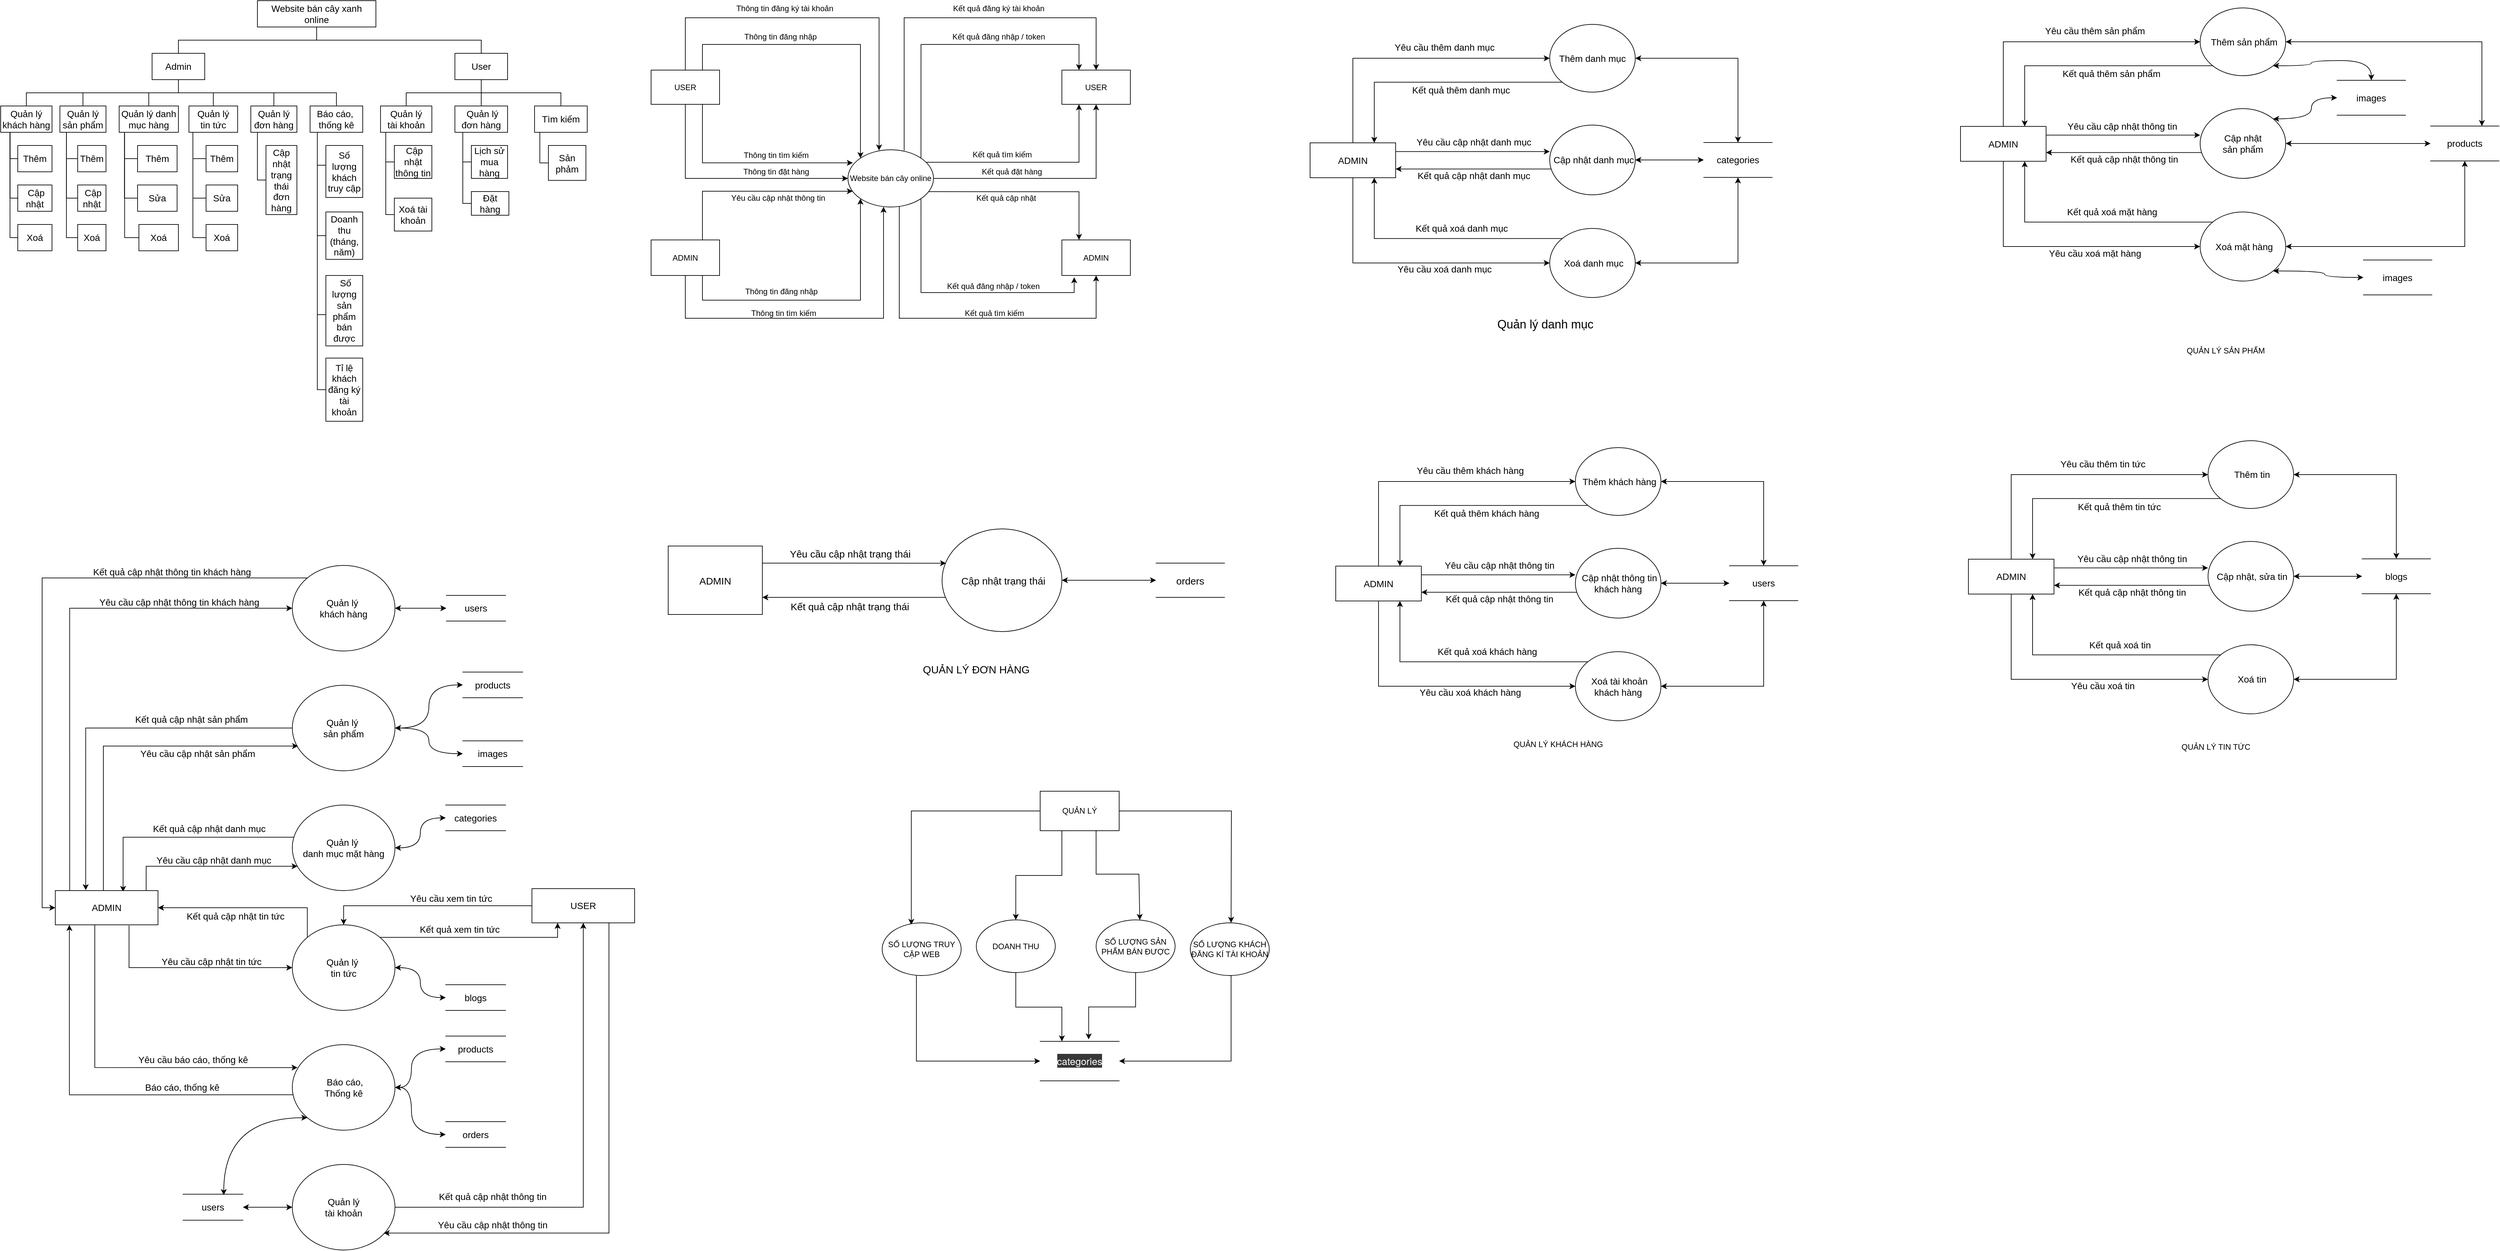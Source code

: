 <mxfile version="13.5.4" type="github">
  <diagram id="et3AeFfBmYFvC4YX-WKQ" name="Page-1">
    <mxGraphModel dx="928" dy="590" grid="1" gridSize="13" guides="1" tooltips="1" connect="1" arrows="1" fold="1" page="1" pageScale="1" pageWidth="4000" pageHeight="8000" background="#FFFFFF" math="0" shadow="0">
      <root>
        <mxCell id="0" />
        <mxCell id="1" parent="0" />
        <mxCell id="l6hHztyn9rgP2krN6HWv-18" style="edgeStyle=orthogonalEdgeStyle;rounded=0;orthogonalLoop=1;jettySize=auto;html=1;exitX=0.5;exitY=1;exitDx=0;exitDy=0;entryX=0.5;entryY=0;entryDx=0;entryDy=0;endArrow=none;endFill=0;fontSize=14;" parent="1" source="l6hHztyn9rgP2krN6HWv-1" target="l6hHztyn9rgP2krN6HWv-2" edge="1">
          <mxGeometry relative="1" as="geometry" />
        </mxCell>
        <mxCell id="l6hHztyn9rgP2krN6HWv-19" style="edgeStyle=orthogonalEdgeStyle;rounded=0;orthogonalLoop=1;jettySize=auto;html=1;exitX=0.5;exitY=1;exitDx=0;exitDy=0;entryX=0.5;entryY=0;entryDx=0;entryDy=0;endArrow=none;endFill=0;fontSize=14;" parent="1" source="l6hHztyn9rgP2krN6HWv-1" target="l6hHztyn9rgP2krN6HWv-3" edge="1">
          <mxGeometry relative="1" as="geometry" />
        </mxCell>
        <mxCell id="l6hHztyn9rgP2krN6HWv-1" value="Website bán cây xanh online" style="rounded=0;whiteSpace=wrap;html=1;fontSize=14;" parent="1" vertex="1">
          <mxGeometry x="442" y="52" width="180" height="40" as="geometry" />
        </mxCell>
        <mxCell id="l6hHztyn9rgP2krN6HWv-12" style="edgeStyle=orthogonalEdgeStyle;rounded=0;orthogonalLoop=1;jettySize=auto;html=1;exitX=0.5;exitY=1;exitDx=0;exitDy=0;entryX=0.5;entryY=0;entryDx=0;entryDy=0;endArrow=none;endFill=0;fontSize=14;" parent="1" source="l6hHztyn9rgP2krN6HWv-2" target="l6hHztyn9rgP2krN6HWv-4" edge="1">
          <mxGeometry relative="1" as="geometry" />
        </mxCell>
        <mxCell id="l6hHztyn9rgP2krN6HWv-13" style="edgeStyle=orthogonalEdgeStyle;rounded=0;orthogonalLoop=1;jettySize=auto;html=1;exitX=0.5;exitY=1;exitDx=0;exitDy=0;entryX=0.5;entryY=0;entryDx=0;entryDy=0;endArrow=none;endFill=0;fontSize=14;" parent="1" source="l6hHztyn9rgP2krN6HWv-2" target="l6hHztyn9rgP2krN6HWv-8" edge="1">
          <mxGeometry relative="1" as="geometry" />
        </mxCell>
        <mxCell id="l6hHztyn9rgP2krN6HWv-14" style="edgeStyle=orthogonalEdgeStyle;rounded=0;orthogonalLoop=1;jettySize=auto;html=1;exitX=0.5;exitY=1;exitDx=0;exitDy=0;entryX=0.5;entryY=0;entryDx=0;entryDy=0;endArrow=none;endFill=0;fontSize=14;" parent="1" source="l6hHztyn9rgP2krN6HWv-2" target="l6hHztyn9rgP2krN6HWv-9" edge="1">
          <mxGeometry relative="1" as="geometry" />
        </mxCell>
        <mxCell id="l6hHztyn9rgP2krN6HWv-15" style="edgeStyle=orthogonalEdgeStyle;rounded=0;orthogonalLoop=1;jettySize=auto;html=1;exitX=0.5;exitY=1;exitDx=0;exitDy=0;entryX=0.5;entryY=0;entryDx=0;entryDy=0;endArrow=none;endFill=0;fontSize=14;" parent="1" source="l6hHztyn9rgP2krN6HWv-2" target="l6hHztyn9rgP2krN6HWv-7" edge="1">
          <mxGeometry relative="1" as="geometry" />
        </mxCell>
        <mxCell id="l6hHztyn9rgP2krN6HWv-16" style="edgeStyle=orthogonalEdgeStyle;rounded=0;orthogonalLoop=1;jettySize=auto;html=1;exitX=0.5;exitY=1;exitDx=0;exitDy=0;entryX=0.5;entryY=0;entryDx=0;entryDy=0;endArrow=none;endFill=0;fontSize=14;" parent="1" source="l6hHztyn9rgP2krN6HWv-2" target="l6hHztyn9rgP2krN6HWv-6" edge="1">
          <mxGeometry relative="1" as="geometry" />
        </mxCell>
        <mxCell id="l6hHztyn9rgP2krN6HWv-17" style="edgeStyle=orthogonalEdgeStyle;rounded=0;orthogonalLoop=1;jettySize=auto;html=1;exitX=0.5;exitY=1;exitDx=0;exitDy=0;entryX=0.5;entryY=0;entryDx=0;entryDy=0;endArrow=none;endFill=0;fontSize=14;" parent="1" source="l6hHztyn9rgP2krN6HWv-2" target="l6hHztyn9rgP2krN6HWv-5" edge="1">
          <mxGeometry relative="1" as="geometry" />
        </mxCell>
        <mxCell id="l6hHztyn9rgP2krN6HWv-2" value="Admin" style="rounded=0;whiteSpace=wrap;html=1;fontSize=14;" parent="1" vertex="1">
          <mxGeometry x="282" y="132" width="80" height="40" as="geometry" />
        </mxCell>
        <mxCell id="l6hHztyn9rgP2krN6HWv-20" style="edgeStyle=orthogonalEdgeStyle;rounded=0;orthogonalLoop=1;jettySize=auto;html=1;exitX=0.5;exitY=1;exitDx=0;exitDy=0;entryX=0.5;entryY=0;entryDx=0;entryDy=0;endArrow=none;endFill=0;fontSize=14;" parent="1" source="l6hHztyn9rgP2krN6HWv-3" target="l6hHztyn9rgP2krN6HWv-10" edge="1">
          <mxGeometry relative="1" as="geometry" />
        </mxCell>
        <mxCell id="l6hHztyn9rgP2krN6HWv-21" style="edgeStyle=orthogonalEdgeStyle;rounded=0;orthogonalLoop=1;jettySize=auto;html=1;exitX=0.5;exitY=1;exitDx=0;exitDy=0;entryX=0.5;entryY=0;entryDx=0;entryDy=0;endArrow=none;endFill=0;fontSize=14;" parent="1" source="l6hHztyn9rgP2krN6HWv-3" target="l6hHztyn9rgP2krN6HWv-11" edge="1">
          <mxGeometry relative="1" as="geometry" />
        </mxCell>
        <mxCell id="C2IFcDloGhtmpvNx6dyK-3" style="edgeStyle=orthogonalEdgeStyle;rounded=0;orthogonalLoop=1;jettySize=auto;html=1;exitX=0.5;exitY=1;exitDx=0;exitDy=0;entryX=0.5;entryY=0;entryDx=0;entryDy=0;endArrow=none;endFill=0;fontSize=14;" parent="1" source="l6hHztyn9rgP2krN6HWv-3" target="C2IFcDloGhtmpvNx6dyK-2" edge="1">
          <mxGeometry relative="1" as="geometry" />
        </mxCell>
        <mxCell id="l6hHztyn9rgP2krN6HWv-3" value="User" style="rounded=0;whiteSpace=wrap;html=1;fontSize=14;" parent="1" vertex="1">
          <mxGeometry x="742" y="132" width="80" height="40" as="geometry" />
        </mxCell>
        <mxCell id="l6hHztyn9rgP2krN6HWv-4" value="Quản lý &lt;br style=&quot;font-size: 14px;&quot;&gt;khách hàng" style="rounded=0;whiteSpace=wrap;html=1;fontSize=14;" parent="1" vertex="1">
          <mxGeometry x="52" y="212" width="78" height="40" as="geometry" />
        </mxCell>
        <mxCell id="l6hHztyn9rgP2krN6HWv-5" value="Báo cáo,&amp;nbsp;&lt;br style=&quot;font-size: 14px;&quot;&gt;thống kê" style="rounded=0;whiteSpace=wrap;html=1;fontSize=14;" parent="1" vertex="1">
          <mxGeometry x="522" y="212" width="80" height="40" as="geometry" />
        </mxCell>
        <mxCell id="l6hHztyn9rgP2krN6HWv-6" value="Quản lý&lt;br style=&quot;font-size: 14px;&quot;&gt;đơn hàng" style="rounded=0;whiteSpace=wrap;html=1;fontSize=14;" parent="1" vertex="1">
          <mxGeometry x="432" y="212" width="70" height="40" as="geometry" />
        </mxCell>
        <mxCell id="l6hHztyn9rgP2krN6HWv-7" value="Quản lý&lt;br style=&quot;font-size: 14px;&quot;&gt;tin tức" style="rounded=0;whiteSpace=wrap;html=1;fontSize=14;" parent="1" vertex="1">
          <mxGeometry x="338" y="212" width="74" height="40" as="geometry" />
        </mxCell>
        <mxCell id="l6hHztyn9rgP2krN6HWv-8" value="Quản lý &lt;br style=&quot;font-size: 14px;&quot;&gt;sản phẩm" style="rounded=0;whiteSpace=wrap;html=1;fontSize=14;" parent="1" vertex="1">
          <mxGeometry x="142" y="212" width="70" height="40" as="geometry" />
        </mxCell>
        <mxCell id="l6hHztyn9rgP2krN6HWv-9" value="Quản lý danh mục hàng" style="rounded=0;whiteSpace=wrap;html=1;fontSize=14;" parent="1" vertex="1">
          <mxGeometry x="232" y="212" width="90" height="40" as="geometry" />
        </mxCell>
        <mxCell id="l6hHztyn9rgP2krN6HWv-10" value="Quản lý&lt;br style=&quot;font-size: 14px;&quot;&gt;tài khoản" style="rounded=0;whiteSpace=wrap;html=1;fontSize=14;" parent="1" vertex="1">
          <mxGeometry x="629" y="212" width="78" height="40" as="geometry" />
        </mxCell>
        <mxCell id="l6hHztyn9rgP2krN6HWv-11" value="&amp;nbsp;Quản lý&lt;br style=&quot;font-size: 14px;&quot;&gt;đơn hàng" style="rounded=0;whiteSpace=wrap;html=1;fontSize=14;" parent="1" vertex="1">
          <mxGeometry x="742" y="212" width="80" height="40" as="geometry" />
        </mxCell>
        <mxCell id="xMuGLO1H8U7UrOTYDP_Z-3" style="edgeStyle=orthogonalEdgeStyle;rounded=0;orthogonalLoop=1;jettySize=auto;html=1;exitX=0;exitY=0.5;exitDx=0;exitDy=0;entryX=0.182;entryY=1.006;entryDx=0;entryDy=0;entryPerimeter=0;endArrow=none;endFill=0;fontSize=14;" parent="1" source="l6hHztyn9rgP2krN6HWv-22" target="l6hHztyn9rgP2krN6HWv-4" edge="1">
          <mxGeometry relative="1" as="geometry">
            <Array as="points">
              <mxPoint x="66" y="292" />
            </Array>
          </mxGeometry>
        </mxCell>
        <mxCell id="l6hHztyn9rgP2krN6HWv-22" value="Thêm&lt;br style=&quot;font-size: 14px;&quot;&gt;" style="rounded=0;whiteSpace=wrap;html=1;fontSize=14;" parent="1" vertex="1">
          <mxGeometry x="78" y="272" width="52" height="40" as="geometry" />
        </mxCell>
        <mxCell id="xMuGLO1H8U7UrOTYDP_Z-4" style="edgeStyle=orthogonalEdgeStyle;rounded=0;orthogonalLoop=1;jettySize=auto;html=1;exitX=0;exitY=0.5;exitDx=0;exitDy=0;entryX=0.182;entryY=1.028;entryDx=0;entryDy=0;entryPerimeter=0;endArrow=none;endFill=0;fontSize=14;" parent="1" source="l6hHztyn9rgP2krN6HWv-23" target="l6hHztyn9rgP2krN6HWv-4" edge="1">
          <mxGeometry relative="1" as="geometry">
            <Array as="points">
              <mxPoint x="66" y="352" />
            </Array>
          </mxGeometry>
        </mxCell>
        <mxCell id="l6hHztyn9rgP2krN6HWv-23" value="&amp;nbsp;Cập&lt;br style=&quot;font-size: 14px;&quot;&gt;nhật" style="rounded=0;whiteSpace=wrap;html=1;fontSize=14;" parent="1" vertex="1">
          <mxGeometry x="78" y="332" width="52" height="40" as="geometry" />
        </mxCell>
        <mxCell id="xMuGLO1H8U7UrOTYDP_Z-5" style="edgeStyle=orthogonalEdgeStyle;rounded=0;orthogonalLoop=1;jettySize=auto;html=1;exitX=0;exitY=0.5;exitDx=0;exitDy=0;entryX=0.182;entryY=0.993;entryDx=0;entryDy=0;entryPerimeter=0;endArrow=none;endFill=0;fontSize=14;" parent="1" source="l6hHztyn9rgP2krN6HWv-24" target="l6hHztyn9rgP2krN6HWv-4" edge="1">
          <mxGeometry relative="1" as="geometry">
            <Array as="points">
              <mxPoint x="66" y="412" />
            </Array>
          </mxGeometry>
        </mxCell>
        <mxCell id="l6hHztyn9rgP2krN6HWv-24" value="Xoá" style="rounded=0;whiteSpace=wrap;html=1;fontSize=14;" parent="1" vertex="1">
          <mxGeometry x="78" y="392" width="52" height="40" as="geometry" />
        </mxCell>
        <mxCell id="xMuGLO1H8U7UrOTYDP_Z-6" style="edgeStyle=orthogonalEdgeStyle;rounded=0;orthogonalLoop=1;jettySize=auto;html=1;exitX=0;exitY=0.5;exitDx=0;exitDy=0;entryX=0.148;entryY=0.987;entryDx=0;entryDy=0;endArrow=none;endFill=0;entryPerimeter=0;fontSize=14;" parent="1" source="l6hHztyn9rgP2krN6HWv-28" target="l6hHztyn9rgP2krN6HWv-8" edge="1">
          <mxGeometry relative="1" as="geometry">
            <Array as="points">
              <mxPoint x="152" y="292" />
              <mxPoint x="152" y="252" />
            </Array>
          </mxGeometry>
        </mxCell>
        <mxCell id="l6hHztyn9rgP2krN6HWv-28" value="Thêm&lt;br style=&quot;font-size: 14px;&quot;&gt;" style="rounded=0;whiteSpace=wrap;html=1;fontSize=14;" parent="1" vertex="1">
          <mxGeometry x="169" y="272" width="43" height="40" as="geometry" />
        </mxCell>
        <mxCell id="xMuGLO1H8U7UrOTYDP_Z-7" style="edgeStyle=orthogonalEdgeStyle;rounded=0;orthogonalLoop=1;jettySize=auto;html=1;exitX=0;exitY=0.5;exitDx=0;exitDy=0;entryX=0.142;entryY=1.023;entryDx=0;entryDy=0;entryPerimeter=0;endArrow=none;endFill=0;fontSize=14;" parent="1" source="l6hHztyn9rgP2krN6HWv-29" target="l6hHztyn9rgP2krN6HWv-8" edge="1">
          <mxGeometry relative="1" as="geometry">
            <Array as="points">
              <mxPoint x="152" y="352" />
            </Array>
          </mxGeometry>
        </mxCell>
        <mxCell id="l6hHztyn9rgP2krN6HWv-29" value="&amp;nbsp;Cập nhật" style="rounded=0;whiteSpace=wrap;html=1;fontSize=14;" parent="1" vertex="1">
          <mxGeometry x="169" y="332" width="43" height="40" as="geometry" />
        </mxCell>
        <mxCell id="xMuGLO1H8U7UrOTYDP_Z-8" style="edgeStyle=orthogonalEdgeStyle;rounded=0;orthogonalLoop=1;jettySize=auto;html=1;exitX=0;exitY=0.5;exitDx=0;exitDy=0;entryX=0.142;entryY=0.987;entryDx=0;entryDy=0;entryPerimeter=0;endArrow=none;endFill=0;fontSize=14;" parent="1" source="l6hHztyn9rgP2krN6HWv-30" target="l6hHztyn9rgP2krN6HWv-8" edge="1">
          <mxGeometry relative="1" as="geometry">
            <Array as="points">
              <mxPoint x="152" y="412" />
            </Array>
          </mxGeometry>
        </mxCell>
        <mxCell id="l6hHztyn9rgP2krN6HWv-30" value="Xoá" style="rounded=0;whiteSpace=wrap;html=1;fontSize=14;" parent="1" vertex="1">
          <mxGeometry x="169" y="392" width="43" height="40" as="geometry" />
        </mxCell>
        <mxCell id="xMuGLO1H8U7UrOTYDP_Z-9" style="edgeStyle=orthogonalEdgeStyle;rounded=0;orthogonalLoop=1;jettySize=auto;html=1;exitX=0;exitY=0.5;exitDx=0;exitDy=0;endArrow=none;endFill=0;fontSize=14;" parent="1" source="l6hHztyn9rgP2krN6HWv-31" edge="1">
          <mxGeometry relative="1" as="geometry">
            <mxPoint x="277" y="252" as="targetPoint" />
          </mxGeometry>
        </mxCell>
        <mxCell id="l6hHztyn9rgP2krN6HWv-31" value="Thêm&lt;br style=&quot;font-size: 14px;&quot;&gt;" style="rounded=0;whiteSpace=wrap;html=1;fontSize=14;" parent="1" vertex="1">
          <mxGeometry x="260" y="272" width="60" height="40" as="geometry" />
        </mxCell>
        <mxCell id="xMuGLO1H8U7UrOTYDP_Z-10" style="edgeStyle=orthogonalEdgeStyle;rounded=0;orthogonalLoop=1;jettySize=auto;html=1;exitX=0;exitY=0.5;exitDx=0;exitDy=0;endArrow=none;endFill=0;entryX=0.5;entryY=1;entryDx=0;entryDy=0;fontSize=14;" parent="1" source="l6hHztyn9rgP2krN6HWv-32" target="l6hHztyn9rgP2krN6HWv-9" edge="1">
          <mxGeometry relative="1" as="geometry">
            <mxPoint x="240" y="252" as="targetPoint" />
            <Array as="points">
              <mxPoint x="240" y="352" />
              <mxPoint x="240" y="252" />
            </Array>
          </mxGeometry>
        </mxCell>
        <mxCell id="l6hHztyn9rgP2krN6HWv-32" value="Sửa" style="rounded=0;whiteSpace=wrap;html=1;fontSize=14;" parent="1" vertex="1">
          <mxGeometry x="260" y="332" width="60" height="40" as="geometry" />
        </mxCell>
        <mxCell id="xMuGLO1H8U7UrOTYDP_Z-11" style="edgeStyle=orthogonalEdgeStyle;rounded=0;orthogonalLoop=1;jettySize=auto;html=1;exitX=0;exitY=0.5;exitDx=0;exitDy=0;entryX=0.092;entryY=1.023;entryDx=0;entryDy=0;entryPerimeter=0;endArrow=none;endFill=0;fontSize=14;" parent="1" source="l6hHztyn9rgP2krN6HWv-33" target="l6hHztyn9rgP2krN6HWv-9" edge="1">
          <mxGeometry relative="1" as="geometry" />
        </mxCell>
        <mxCell id="l6hHztyn9rgP2krN6HWv-33" value="Xoá" style="rounded=0;whiteSpace=wrap;html=1;fontSize=14;" parent="1" vertex="1">
          <mxGeometry x="262" y="392" width="60" height="40" as="geometry" />
        </mxCell>
        <mxCell id="xMuGLO1H8U7UrOTYDP_Z-13" style="edgeStyle=orthogonalEdgeStyle;rounded=0;orthogonalLoop=1;jettySize=auto;html=1;exitX=0;exitY=0.5;exitDx=0;exitDy=0;entryX=0.25;entryY=1;entryDx=0;entryDy=0;endArrow=none;endFill=0;fontSize=14;" parent="1" source="l6hHztyn9rgP2krN6HWv-44" target="l6hHztyn9rgP2krN6HWv-7" edge="1">
          <mxGeometry relative="1" as="geometry" />
        </mxCell>
        <mxCell id="l6hHztyn9rgP2krN6HWv-44" value="Thêm&lt;br style=&quot;font-size: 14px;&quot;&gt;" style="rounded=0;whiteSpace=wrap;html=1;fontSize=14;" parent="1" vertex="1">
          <mxGeometry x="364" y="272" width="48" height="40" as="geometry" />
        </mxCell>
        <mxCell id="xMuGLO1H8U7UrOTYDP_Z-15" style="edgeStyle=orthogonalEdgeStyle;rounded=0;orthogonalLoop=1;jettySize=auto;html=1;exitX=0;exitY=0.5;exitDx=0;exitDy=0;entryX=0.5;entryY=1;entryDx=0;entryDy=0;endArrow=none;endFill=0;fontSize=14;" parent="1" source="l6hHztyn9rgP2krN6HWv-45" target="l6hHztyn9rgP2krN6HWv-7" edge="1">
          <mxGeometry relative="1" as="geometry">
            <Array as="points">
              <mxPoint x="344" y="352" />
              <mxPoint x="344" y="252" />
            </Array>
          </mxGeometry>
        </mxCell>
        <mxCell id="l6hHztyn9rgP2krN6HWv-45" value="Sửa" style="rounded=0;whiteSpace=wrap;html=1;fontSize=14;" parent="1" vertex="1">
          <mxGeometry x="364" y="332" width="48" height="40" as="geometry" />
        </mxCell>
        <mxCell id="xMuGLO1H8U7UrOTYDP_Z-16" style="edgeStyle=orthogonalEdgeStyle;rounded=0;orthogonalLoop=1;jettySize=auto;html=1;exitX=0;exitY=0.5;exitDx=0;exitDy=0;entryX=0.5;entryY=1;entryDx=0;entryDy=0;endArrow=none;endFill=0;fontSize=14;" parent="1" source="l6hHztyn9rgP2krN6HWv-46" target="l6hHztyn9rgP2krN6HWv-7" edge="1">
          <mxGeometry relative="1" as="geometry">
            <Array as="points">
              <mxPoint x="344" y="412" />
              <mxPoint x="344" y="252" />
            </Array>
          </mxGeometry>
        </mxCell>
        <mxCell id="l6hHztyn9rgP2krN6HWv-46" value="Xoá" style="rounded=0;whiteSpace=wrap;html=1;fontSize=14;" parent="1" vertex="1">
          <mxGeometry x="364" y="392" width="48" height="40" as="geometry" />
        </mxCell>
        <mxCell id="xMuGLO1H8U7UrOTYDP_Z-17" style="edgeStyle=orthogonalEdgeStyle;rounded=0;orthogonalLoop=1;jettySize=auto;html=1;exitX=0;exitY=0.5;exitDx=0;exitDy=0;entryX=0.25;entryY=1;entryDx=0;entryDy=0;endArrow=none;endFill=0;fontSize=14;" parent="1" source="l6hHztyn9rgP2krN6HWv-47" target="l6hHztyn9rgP2krN6HWv-6" edge="1">
          <mxGeometry relative="1" as="geometry">
            <Array as="points">
              <mxPoint x="442" y="325" />
              <mxPoint x="442" y="252" />
            </Array>
          </mxGeometry>
        </mxCell>
        <mxCell id="l6hHztyn9rgP2krN6HWv-47" value="Cập nhật&lt;br style=&quot;font-size: 14px;&quot;&gt;trạng thái&lt;br style=&quot;font-size: 14px;&quot;&gt;đơn hàng" style="rounded=0;whiteSpace=wrap;html=1;fontSize=14;" parent="1" vertex="1">
          <mxGeometry x="455" y="272" width="47" height="105" as="geometry" />
        </mxCell>
        <mxCell id="xMuGLO1H8U7UrOTYDP_Z-19" style="edgeStyle=orthogonalEdgeStyle;rounded=0;orthogonalLoop=1;jettySize=auto;html=1;exitX=0;exitY=0.5;exitDx=0;exitDy=0;entryX=0.5;entryY=1;entryDx=0;entryDy=0;endArrow=none;endFill=0;fontSize=14;" parent="1" source="l6hHztyn9rgP2krN6HWv-49" target="l6hHztyn9rgP2krN6HWv-5" edge="1">
          <mxGeometry relative="1" as="geometry">
            <Array as="points">
              <mxPoint x="533" y="302" />
              <mxPoint x="533" y="252" />
            </Array>
          </mxGeometry>
        </mxCell>
        <mxCell id="l6hHztyn9rgP2krN6HWv-49" value="Số lượng khách truy cập" style="rounded=0;whiteSpace=wrap;html=1;fontSize=14;" parent="1" vertex="1">
          <mxGeometry x="546" y="272" width="56" height="79" as="geometry" />
        </mxCell>
        <mxCell id="xMuGLO1H8U7UrOTYDP_Z-21" style="edgeStyle=orthogonalEdgeStyle;rounded=0;orthogonalLoop=1;jettySize=auto;html=1;exitX=0;exitY=0.5;exitDx=0;exitDy=0;entryX=0.5;entryY=1;entryDx=0;entryDy=0;endArrow=none;endFill=0;fontSize=14;" parent="1" source="l6hHztyn9rgP2krN6HWv-50" target="l6hHztyn9rgP2krN6HWv-5" edge="1">
          <mxGeometry relative="1" as="geometry">
            <Array as="points">
              <mxPoint x="546" y="529" />
              <mxPoint x="533" y="529" />
              <mxPoint x="533" y="252" />
            </Array>
          </mxGeometry>
        </mxCell>
        <mxCell id="l6hHztyn9rgP2krN6HWv-50" value="&amp;nbsp;Số lượng sản phẩm bán được" style="rounded=0;whiteSpace=wrap;html=1;fontSize=14;" parent="1" vertex="1">
          <mxGeometry x="546" y="469.5" width="56" height="107" as="geometry" />
        </mxCell>
        <mxCell id="xMuGLO1H8U7UrOTYDP_Z-20" style="edgeStyle=orthogonalEdgeStyle;rounded=0;orthogonalLoop=1;jettySize=auto;html=1;exitX=0;exitY=0.5;exitDx=0;exitDy=0;entryX=0.5;entryY=1;entryDx=0;entryDy=0;endArrow=none;endFill=0;fontSize=14;" parent="1" source="l6hHztyn9rgP2krN6HWv-51" target="l6hHztyn9rgP2krN6HWv-5" edge="1">
          <mxGeometry relative="1" as="geometry">
            <Array as="points">
              <mxPoint x="533" y="409" />
              <mxPoint x="533" y="252" />
            </Array>
          </mxGeometry>
        </mxCell>
        <mxCell id="l6hHztyn9rgP2krN6HWv-51" value="Doanh thu&lt;br style=&quot;font-size: 14px;&quot;&gt;(tháng, năm)" style="rounded=0;whiteSpace=wrap;html=1;fontSize=14;" parent="1" vertex="1">
          <mxGeometry x="546" y="373" width="56" height="72" as="geometry" />
        </mxCell>
        <mxCell id="xMuGLO1H8U7UrOTYDP_Z-22" style="edgeStyle=orthogonalEdgeStyle;rounded=0;orthogonalLoop=1;jettySize=auto;html=1;exitX=0;exitY=0.5;exitDx=0;exitDy=0;entryX=0.5;entryY=1;entryDx=0;entryDy=0;endArrow=none;endFill=0;fontSize=14;" parent="1" source="l6hHztyn9rgP2krN6HWv-52" target="l6hHztyn9rgP2krN6HWv-5" edge="1">
          <mxGeometry relative="1" as="geometry">
            <Array as="points">
              <mxPoint x="533" y="643" />
              <mxPoint x="533" y="252" />
            </Array>
          </mxGeometry>
        </mxCell>
        <mxCell id="l6hHztyn9rgP2krN6HWv-52" value="Tỉ lệ khách đăng ký tài khoản" style="rounded=0;whiteSpace=wrap;html=1;fontSize=14;" parent="1" vertex="1">
          <mxGeometry x="546" y="595" width="56" height="96" as="geometry" />
        </mxCell>
        <mxCell id="xMuGLO1H8U7UrOTYDP_Z-23" style="edgeStyle=orthogonalEdgeStyle;rounded=0;orthogonalLoop=1;jettySize=auto;html=1;exitX=0;exitY=0.5;exitDx=0;exitDy=0;entryX=0.5;entryY=1;entryDx=0;entryDy=0;endArrow=none;endFill=0;fontSize=14;" parent="1" source="l6hHztyn9rgP2krN6HWv-57" target="l6hHztyn9rgP2krN6HWv-10" edge="1">
          <mxGeometry relative="1" as="geometry">
            <Array as="points">
              <mxPoint x="637" y="297" />
              <mxPoint x="637" y="252" />
            </Array>
          </mxGeometry>
        </mxCell>
        <mxCell id="l6hHztyn9rgP2krN6HWv-57" value="&amp;nbsp;Cập nhật thông tin" style="rounded=0;whiteSpace=wrap;html=1;fontSize=14;" parent="1" vertex="1">
          <mxGeometry x="650" y="272" width="57" height="50" as="geometry" />
        </mxCell>
        <mxCell id="xMuGLO1H8U7UrOTYDP_Z-25" style="edgeStyle=orthogonalEdgeStyle;rounded=0;orthogonalLoop=1;jettySize=auto;html=1;exitX=0;exitY=0.5;exitDx=0;exitDy=0;entryX=0.5;entryY=1;entryDx=0;entryDy=0;endArrow=none;endFill=0;fontSize=14;" parent="1" source="l6hHztyn9rgP2krN6HWv-58" target="l6hHztyn9rgP2krN6HWv-10" edge="1">
          <mxGeometry relative="1" as="geometry">
            <Array as="points">
              <mxPoint x="637" y="377" />
              <mxPoint x="637" y="252" />
            </Array>
          </mxGeometry>
        </mxCell>
        <mxCell id="l6hHztyn9rgP2krN6HWv-58" value="Xoá tài khoản" style="rounded=0;whiteSpace=wrap;html=1;fontSize=14;" parent="1" vertex="1">
          <mxGeometry x="650" y="352" width="57" height="50" as="geometry" />
        </mxCell>
        <mxCell id="xMuGLO1H8U7UrOTYDP_Z-26" style="edgeStyle=orthogonalEdgeStyle;rounded=0;orthogonalLoop=1;jettySize=auto;html=1;exitX=0;exitY=0.5;exitDx=0;exitDy=0;entryX=0.25;entryY=1;entryDx=0;entryDy=0;endArrow=none;endFill=0;fontSize=14;" parent="1" source="l6hHztyn9rgP2krN6HWv-61" target="l6hHztyn9rgP2krN6HWv-11" edge="1">
          <mxGeometry relative="1" as="geometry">
            <Array as="points">
              <mxPoint x="754" y="297" />
              <mxPoint x="754" y="252" />
            </Array>
          </mxGeometry>
        </mxCell>
        <mxCell id="l6hHztyn9rgP2krN6HWv-61" value="Lịch sử&lt;br style=&quot;font-size: 14px;&quot;&gt;mua hàng" style="rounded=0;whiteSpace=wrap;html=1;fontSize=14;" parent="1" vertex="1">
          <mxGeometry x="767" y="272" width="55" height="50" as="geometry" />
        </mxCell>
        <mxCell id="xMuGLO1H8U7UrOTYDP_Z-28" style="edgeStyle=orthogonalEdgeStyle;rounded=0;orthogonalLoop=1;jettySize=auto;html=1;exitX=0;exitY=0.5;exitDx=0;exitDy=0;entryX=0.5;entryY=1;entryDx=0;entryDy=0;endArrow=none;endFill=0;fontSize=14;" parent="1" source="l6hHztyn9rgP2krN6HWv-64" target="l6hHztyn9rgP2krN6HWv-11" edge="1">
          <mxGeometry relative="1" as="geometry">
            <Array as="points">
              <mxPoint x="754" y="360" />
              <mxPoint x="754" y="252" />
            </Array>
          </mxGeometry>
        </mxCell>
        <mxCell id="l6hHztyn9rgP2krN6HWv-64" value="Đặt hàng" style="rounded=0;whiteSpace=wrap;html=1;fontSize=14;" parent="1" vertex="1">
          <mxGeometry x="767" y="342" width="57" height="36" as="geometry" />
        </mxCell>
        <mxCell id="l6hHztyn9rgP2krN6HWv-76" style="edgeStyle=orthogonalEdgeStyle;rounded=0;orthogonalLoop=1;jettySize=auto;html=1;exitX=1;exitY=1;exitDx=0;exitDy=0;entryX=0.18;entryY=1.05;entryDx=0;entryDy=0;entryPerimeter=0;endArrow=classic;endFill=1;" parent="1" source="l6hHztyn9rgP2krN6HWv-67" target="l6hHztyn9rgP2krN6HWv-75" edge="1">
          <mxGeometry relative="1" as="geometry">
            <Array as="points">
              <mxPoint x="1450" y="495.5" />
              <mxPoint x="1683" y="495.5" />
            </Array>
          </mxGeometry>
        </mxCell>
        <mxCell id="l6hHztyn9rgP2krN6HWv-80" style="edgeStyle=orthogonalEdgeStyle;rounded=0;orthogonalLoop=1;jettySize=auto;html=1;entryX=0.5;entryY=1;entryDx=0;entryDy=0;endArrow=classic;endFill=1;" parent="1" source="l6hHztyn9rgP2krN6HWv-67" target="l6hHztyn9rgP2krN6HWv-75" edge="1">
          <mxGeometry relative="1" as="geometry">
            <Array as="points">
              <mxPoint x="1417" y="534.5" />
              <mxPoint x="1716" y="534.5" />
            </Array>
          </mxGeometry>
        </mxCell>
        <mxCell id="l6hHztyn9rgP2krN6HWv-83" style="edgeStyle=orthogonalEdgeStyle;rounded=0;orthogonalLoop=1;jettySize=auto;html=1;exitX=1;exitY=0;exitDx=0;exitDy=0;entryX=0.25;entryY=0;entryDx=0;entryDy=0;endArrow=classic;endFill=1;" parent="1" source="l6hHztyn9rgP2krN6HWv-67" target="l6hHztyn9rgP2krN6HWv-81" edge="1">
          <mxGeometry relative="1" as="geometry">
            <Array as="points">
              <mxPoint x="1450" y="118.5" />
              <mxPoint x="1690" y="118.5" />
            </Array>
          </mxGeometry>
        </mxCell>
        <mxCell id="ec-PwEsvEGPstZVbb-wG-12" style="edgeStyle=orthogonalEdgeStyle;rounded=0;orthogonalLoop=1;jettySize=auto;html=1;exitX=0.657;exitY=0.014;exitDx=0;exitDy=0;entryX=0.5;entryY=0;entryDx=0;entryDy=0;exitPerimeter=0;" parent="1" source="l6hHztyn9rgP2krN6HWv-67" target="l6hHztyn9rgP2krN6HWv-81" edge="1">
          <mxGeometry relative="1" as="geometry">
            <Array as="points">
              <mxPoint x="1424" y="78" />
              <mxPoint x="1716" y="78" />
            </Array>
          </mxGeometry>
        </mxCell>
        <mxCell id="ec-PwEsvEGPstZVbb-wG-14" style="edgeStyle=orthogonalEdgeStyle;rounded=0;orthogonalLoop=1;jettySize=auto;html=1;exitX=0.912;exitY=0.218;exitDx=0;exitDy=0;entryX=0.25;entryY=1;entryDx=0;entryDy=0;exitPerimeter=0;" parent="1" source="l6hHztyn9rgP2krN6HWv-67" target="l6hHztyn9rgP2krN6HWv-81" edge="1">
          <mxGeometry relative="1" as="geometry" />
        </mxCell>
        <mxCell id="ec-PwEsvEGPstZVbb-wG-17" style="edgeStyle=orthogonalEdgeStyle;rounded=0;orthogonalLoop=1;jettySize=auto;html=1;entryX=0.5;entryY=1;entryDx=0;entryDy=0;" parent="1" source="l6hHztyn9rgP2krN6HWv-67" target="l6hHztyn9rgP2krN6HWv-81" edge="1">
          <mxGeometry relative="1" as="geometry" />
        </mxCell>
        <mxCell id="gGlTVquiV2Og2seTX1WU-3" style="edgeStyle=orthogonalEdgeStyle;rounded=0;orthogonalLoop=1;jettySize=auto;html=1;exitX=0.935;exitY=0.732;exitDx=0;exitDy=0;entryX=0.25;entryY=0;entryDx=0;entryDy=0;exitPerimeter=0;" parent="1" source="l6hHztyn9rgP2krN6HWv-67" target="l6hHztyn9rgP2krN6HWv-75" edge="1">
          <mxGeometry relative="1" as="geometry" />
        </mxCell>
        <mxCell id="l6hHztyn9rgP2krN6HWv-67" value="Website bán cây online" style="ellipse;whiteSpace=wrap;html=1;" parent="1" vertex="1">
          <mxGeometry x="1339" y="278.5" width="130" height="87" as="geometry" />
        </mxCell>
        <mxCell id="l6hHztyn9rgP2krN6HWv-74" style="edgeStyle=orthogonalEdgeStyle;rounded=0;orthogonalLoop=1;jettySize=auto;html=1;exitX=0.75;exitY=1;exitDx=0;exitDy=0;entryX=0;entryY=1;entryDx=0;entryDy=0;endArrow=classic;endFill=1;" parent="1" source="l6hHztyn9rgP2krN6HWv-68" target="l6hHztyn9rgP2krN6HWv-67" edge="1">
          <mxGeometry relative="1" as="geometry">
            <Array as="points">
              <mxPoint x="1118" y="507" />
              <mxPoint x="1358" y="507" />
            </Array>
          </mxGeometry>
        </mxCell>
        <mxCell id="l6hHztyn9rgP2krN6HWv-77" style="edgeStyle=orthogonalEdgeStyle;rounded=0;orthogonalLoop=1;jettySize=auto;html=1;exitX=0.5;exitY=1;exitDx=0;exitDy=0;entryX=0.416;entryY=0.996;entryDx=0;entryDy=0;entryPerimeter=0;endArrow=classic;endFill=1;" parent="1" source="l6hHztyn9rgP2krN6HWv-68" target="l6hHztyn9rgP2krN6HWv-67" edge="1">
          <mxGeometry relative="1" as="geometry">
            <Array as="points">
              <mxPoint x="1092" y="534.5" />
              <mxPoint x="1393" y="534.5" />
            </Array>
          </mxGeometry>
        </mxCell>
        <mxCell id="ec-PwEsvEGPstZVbb-wG-6" style="edgeStyle=orthogonalEdgeStyle;rounded=0;orthogonalLoop=1;jettySize=auto;html=1;exitX=0.75;exitY=0;exitDx=0;exitDy=0;entryX=0.057;entryY=0.724;entryDx=0;entryDy=0;entryPerimeter=0;" parent="1" source="l6hHztyn9rgP2krN6HWv-68" target="l6hHztyn9rgP2krN6HWv-67" edge="1">
          <mxGeometry relative="1" as="geometry">
            <Array as="points">
              <mxPoint x="1118" y="342" />
            </Array>
          </mxGeometry>
        </mxCell>
        <mxCell id="l6hHztyn9rgP2krN6HWv-68" value="ADMIN" style="rounded=0;whiteSpace=wrap;html=1;" parent="1" vertex="1">
          <mxGeometry x="1040" y="415.5" width="104" height="54" as="geometry" />
        </mxCell>
        <mxCell id="l6hHztyn9rgP2krN6HWv-71" style="edgeStyle=orthogonalEdgeStyle;rounded=0;orthogonalLoop=1;jettySize=auto;html=1;exitX=0.25;exitY=0;exitDx=0;exitDy=0;endArrow=classic;endFill=1;entryX=0;entryY=0;entryDx=0;entryDy=0;" parent="1" source="l6hHztyn9rgP2krN6HWv-69" target="l6hHztyn9rgP2krN6HWv-67" edge="1">
          <mxGeometry relative="1" as="geometry">
            <mxPoint x="1443" y="222.5" as="targetPoint" />
            <Array as="points">
              <mxPoint x="1066" y="165.5" />
              <mxPoint x="1118" y="165.5" />
              <mxPoint x="1118" y="118.5" />
              <mxPoint x="1358" y="118.5" />
            </Array>
          </mxGeometry>
        </mxCell>
        <mxCell id="ec-PwEsvEGPstZVbb-wG-1" style="edgeStyle=orthogonalEdgeStyle;rounded=0;orthogonalLoop=1;jettySize=auto;html=1;exitX=0.75;exitY=1;exitDx=0;exitDy=0;entryX=0.057;entryY=0.229;entryDx=0;entryDy=0;entryPerimeter=0;" parent="1" source="l6hHztyn9rgP2krN6HWv-69" target="l6hHztyn9rgP2krN6HWv-67" edge="1">
          <mxGeometry relative="1" as="geometry">
            <Array as="points">
              <mxPoint x="1118" y="298" />
            </Array>
          </mxGeometry>
        </mxCell>
        <mxCell id="ec-PwEsvEGPstZVbb-wG-4" style="edgeStyle=orthogonalEdgeStyle;rounded=0;orthogonalLoop=1;jettySize=auto;html=1;exitX=0.5;exitY=0;exitDx=0;exitDy=0;entryX=0.364;entryY=0.012;entryDx=0;entryDy=0;entryPerimeter=0;" parent="1" source="l6hHztyn9rgP2krN6HWv-69" target="l6hHztyn9rgP2krN6HWv-67" edge="1">
          <mxGeometry relative="1" as="geometry">
            <Array as="points">
              <mxPoint x="1092" y="78" />
              <mxPoint x="1386" y="78" />
            </Array>
          </mxGeometry>
        </mxCell>
        <mxCell id="ec-PwEsvEGPstZVbb-wG-20" style="edgeStyle=orthogonalEdgeStyle;rounded=0;orthogonalLoop=1;jettySize=auto;html=1;exitX=0.5;exitY=1;exitDx=0;exitDy=0;entryX=0;entryY=0.5;entryDx=0;entryDy=0;" parent="1" source="l6hHztyn9rgP2krN6HWv-69" target="l6hHztyn9rgP2krN6HWv-67" edge="1">
          <mxGeometry relative="1" as="geometry">
            <Array as="points">
              <mxPoint x="1092" y="322" />
            </Array>
          </mxGeometry>
        </mxCell>
        <mxCell id="l6hHztyn9rgP2krN6HWv-69" value="USER" style="rounded=0;whiteSpace=wrap;html=1;" parent="1" vertex="1">
          <mxGeometry x="1040" y="157.5" width="104" height="52" as="geometry" />
        </mxCell>
        <mxCell id="l6hHztyn9rgP2krN6HWv-72" value="&amp;nbsp;Thông tin đăng nhập" style="text;html=1;strokeColor=none;fillColor=none;align=center;verticalAlign=middle;whiteSpace=wrap;rounded=0;" parent="1" vertex="1">
          <mxGeometry x="1170" y="96.5" width="130" height="20" as="geometry" />
        </mxCell>
        <mxCell id="l6hHztyn9rgP2krN6HWv-75" value="ADMIN" style="rounded=0;whiteSpace=wrap;html=1;" parent="1" vertex="1">
          <mxGeometry x="1664" y="415.5" width="104" height="54" as="geometry" />
        </mxCell>
        <mxCell id="l6hHztyn9rgP2krN6HWv-79" style="edgeStyle=orthogonalEdgeStyle;rounded=0;orthogonalLoop=1;jettySize=auto;html=1;exitX=0.5;exitY=1;exitDx=0;exitDy=0;endArrow=classic;endFill=1;" parent="1" source="l6hHztyn9rgP2krN6HWv-67" target="l6hHztyn9rgP2krN6HWv-67" edge="1">
          <mxGeometry relative="1" as="geometry" />
        </mxCell>
        <mxCell id="l6hHztyn9rgP2krN6HWv-81" value="USER" style="rounded=0;whiteSpace=wrap;html=1;" parent="1" vertex="1">
          <mxGeometry x="1664" y="157.5" width="104" height="52" as="geometry" />
        </mxCell>
        <mxCell id="l6hHztyn9rgP2krN6HWv-82" value="&amp;nbsp;Kết quả đăng nhập / token" style="text;html=1;strokeColor=none;fillColor=none;align=center;verticalAlign=middle;whiteSpace=wrap;rounded=0;" parent="1" vertex="1">
          <mxGeometry x="1469" y="96.5" width="195" height="20" as="geometry" />
        </mxCell>
        <mxCell id="ec-PwEsvEGPstZVbb-wG-2" value="&amp;nbsp;Thông tin tìm kiếm" style="text;html=1;strokeColor=none;fillColor=none;align=center;verticalAlign=middle;whiteSpace=wrap;rounded=0;" parent="1" vertex="1">
          <mxGeometry x="1170" y="276.5" width="117" height="20" as="geometry" />
        </mxCell>
        <mxCell id="ec-PwEsvEGPstZVbb-wG-5" value="&amp;nbsp;Thông tin đăng ký tài khoản" style="text;html=1;strokeColor=none;fillColor=none;align=center;verticalAlign=middle;whiteSpace=wrap;rounded=0;" parent="1" vertex="1">
          <mxGeometry x="1157" y="54" width="169" height="20" as="geometry" />
        </mxCell>
        <mxCell id="ec-PwEsvEGPstZVbb-wG-7" value="&amp;nbsp;Yêu cầu cập nhật thông tin" style="text;html=1;strokeColor=none;fillColor=none;align=center;verticalAlign=middle;whiteSpace=wrap;rounded=0;" parent="1" vertex="1">
          <mxGeometry x="1147" y="342" width="169" height="20" as="geometry" />
        </mxCell>
        <mxCell id="ec-PwEsvEGPstZVbb-wG-8" value="Thông tin đăng nhập" style="text;html=1;strokeColor=none;fillColor=none;align=center;verticalAlign=middle;whiteSpace=wrap;rounded=0;" parent="1" vertex="1">
          <mxGeometry x="1172.5" y="484" width="130" height="20" as="geometry" />
        </mxCell>
        <mxCell id="ec-PwEsvEGPstZVbb-wG-9" value="Thông tin tìm kiếm" style="text;html=1;strokeColor=none;fillColor=none;align=center;verticalAlign=middle;whiteSpace=wrap;rounded=0;" parent="1" vertex="1">
          <mxGeometry x="1170" y="517" width="143" height="20" as="geometry" />
        </mxCell>
        <mxCell id="ec-PwEsvEGPstZVbb-wG-10" value="&amp;nbsp;Kết quả tìm kiếm" style="text;html=1;strokeColor=none;fillColor=none;align=center;verticalAlign=middle;whiteSpace=wrap;rounded=0;" parent="1" vertex="1">
          <mxGeometry x="1469" y="517" width="182" height="20" as="geometry" />
        </mxCell>
        <mxCell id="ec-PwEsvEGPstZVbb-wG-11" value="Kết quả đăng nhập / token" style="text;html=1;strokeColor=none;fillColor=none;align=center;verticalAlign=middle;whiteSpace=wrap;rounded=0;" parent="1" vertex="1">
          <mxGeometry x="1469" y="475.5" width="182" height="20" as="geometry" />
        </mxCell>
        <mxCell id="ec-PwEsvEGPstZVbb-wG-13" value="&amp;nbsp;Kết quả đăng ký tài khoản" style="text;html=1;strokeColor=none;fillColor=none;align=center;verticalAlign=middle;whiteSpace=wrap;rounded=0;" parent="1" vertex="1">
          <mxGeometry x="1482" y="54" width="169" height="20" as="geometry" />
        </mxCell>
        <mxCell id="ec-PwEsvEGPstZVbb-wG-15" value="Kết quả tìm kiếm" style="text;html=1;strokeColor=none;fillColor=none;align=center;verticalAlign=middle;whiteSpace=wrap;rounded=0;" parent="1" vertex="1">
          <mxGeometry x="1488.5" y="276" width="169" height="20" as="geometry" />
        </mxCell>
        <mxCell id="ec-PwEsvEGPstZVbb-wG-18" value="&amp;nbsp;Kết quả đặt hàng" style="text;html=1;strokeColor=none;fillColor=none;align=center;verticalAlign=middle;whiteSpace=wrap;rounded=0;" parent="1" vertex="1">
          <mxGeometry x="1488.5" y="302" width="195" height="20" as="geometry" />
        </mxCell>
        <mxCell id="ec-PwEsvEGPstZVbb-wG-22" value="&amp;nbsp;Thông tin đặt hàng" style="text;html=1;strokeColor=none;fillColor=none;align=center;verticalAlign=middle;whiteSpace=wrap;rounded=0;" parent="1" vertex="1">
          <mxGeometry x="1170" y="302" width="117" height="20" as="geometry" />
        </mxCell>
        <mxCell id="gGlTVquiV2Og2seTX1WU-4" value="Kết quả cập nhật" style="text;html=1;strokeColor=none;fillColor=none;align=center;verticalAlign=middle;whiteSpace=wrap;rounded=0;" parent="1" vertex="1">
          <mxGeometry x="1508" y="342" width="143" height="20" as="geometry" />
        </mxCell>
        <mxCell id="C2IFcDloGhtmpvNx6dyK-2" value="Tìm kiếm" style="rounded=0;whiteSpace=wrap;html=1;fontSize=14;" parent="1" vertex="1">
          <mxGeometry x="863" y="212" width="80" height="40" as="geometry" />
        </mxCell>
        <mxCell id="xMuGLO1H8U7UrOTYDP_Z-29" style="edgeStyle=orthogonalEdgeStyle;rounded=0;orthogonalLoop=1;jettySize=auto;html=1;exitX=0;exitY=0.5;exitDx=0;exitDy=0;entryX=0.5;entryY=1;entryDx=0;entryDy=0;endArrow=none;endFill=0;fontSize=14;" parent="1" source="C2IFcDloGhtmpvNx6dyK-4" target="C2IFcDloGhtmpvNx6dyK-2" edge="1">
          <mxGeometry relative="1" as="geometry">
            <Array as="points">
              <mxPoint x="871" y="299" />
              <mxPoint x="871" y="252" />
            </Array>
          </mxGeometry>
        </mxCell>
        <mxCell id="C2IFcDloGhtmpvNx6dyK-4" value="Sản phảm" style="rounded=0;whiteSpace=wrap;html=1;fontSize=14;" parent="1" vertex="1">
          <mxGeometry x="884" y="272" width="57" height="53" as="geometry" />
        </mxCell>
        <mxCell id="mp-Dix43uqPFVnYYOMZN-43" style="edgeStyle=orthogonalEdgeStyle;curved=1;rounded=0;orthogonalLoop=1;jettySize=auto;html=1;exitX=1;exitY=0.5;exitDx=0;exitDy=0;entryX=0;entryY=0.5;entryDx=0;entryDy=0;startArrow=classic;startFill=1;fontSize=14;" parent="1" source="h9ZULKqXgdOWw3vTZxCR-1" target="h9ZULKqXgdOWw3vTZxCR-12" edge="1">
          <mxGeometry relative="1" as="geometry" />
        </mxCell>
        <mxCell id="mp-Dix43uqPFVnYYOMZN-44" style="edgeStyle=orthogonalEdgeStyle;rounded=0;orthogonalLoop=1;jettySize=auto;html=1;exitX=0;exitY=0;exitDx=0;exitDy=0;entryX=0;entryY=0.5;entryDx=0;entryDy=0;startArrow=none;startFill=0;fontSize=14;" parent="1" source="h9ZULKqXgdOWw3vTZxCR-1" target="h9ZULKqXgdOWw3vTZxCR-8" edge="1">
          <mxGeometry relative="1" as="geometry" />
        </mxCell>
        <mxCell id="h9ZULKqXgdOWw3vTZxCR-1" value="Quản lý&amp;nbsp;&lt;br style=&quot;font-size: 14px;&quot;&gt;khách hàng" style="ellipse;whiteSpace=wrap;html=1;fontSize=14;" parent="1" vertex="1">
          <mxGeometry x="495" y="910" width="156" height="130" as="geometry" />
        </mxCell>
        <mxCell id="mp-Dix43uqPFVnYYOMZN-36" style="edgeStyle=orthogonalEdgeStyle;rounded=0;orthogonalLoop=1;jettySize=auto;html=1;exitX=0;exitY=0.5;exitDx=0;exitDy=0;startArrow=none;startFill=0;fontSize=14;entryX=0.296;entryY=-0.013;entryDx=0;entryDy=0;entryPerimeter=0;" parent="1" source="h9ZULKqXgdOWw3vTZxCR-3" target="h9ZULKqXgdOWw3vTZxCR-8" edge="1">
          <mxGeometry relative="1" as="geometry">
            <mxPoint x="184" y="1401" as="targetPoint" />
          </mxGeometry>
        </mxCell>
        <mxCell id="mp-Dix43uqPFVnYYOMZN-42" style="edgeStyle=orthogonalEdgeStyle;rounded=0;orthogonalLoop=1;jettySize=auto;html=1;exitX=1;exitY=0.5;exitDx=0;exitDy=0;entryX=0;entryY=0.5;entryDx=0;entryDy=0;startArrow=classic;startFill=1;fontSize=14;curved=1;" parent="1" source="h9ZULKqXgdOWw3vTZxCR-3" target="mp-Dix43uqPFVnYYOMZN-41" edge="1">
          <mxGeometry relative="1" as="geometry" />
        </mxCell>
        <mxCell id="rJunnxQU5wXrztDfgH-E-99" style="edgeStyle=orthogonalEdgeStyle;curved=1;rounded=0;orthogonalLoop=1;jettySize=auto;html=1;exitX=1;exitY=0.5;exitDx=0;exitDy=0;entryX=0;entryY=0.5;entryDx=0;entryDy=0;startArrow=classic;startFill=1;fontSize=18;" parent="1" source="h9ZULKqXgdOWw3vTZxCR-3" target="rJunnxQU5wXrztDfgH-E-98" edge="1">
          <mxGeometry relative="1" as="geometry" />
        </mxCell>
        <mxCell id="h9ZULKqXgdOWw3vTZxCR-3" value="Quản lý&amp;nbsp;&lt;br style=&quot;font-size: 14px;&quot;&gt;sản phẩm" style="ellipse;whiteSpace=wrap;html=1;fontSize=14;" parent="1" vertex="1">
          <mxGeometry x="495" y="1092" width="156" height="130" as="geometry" />
        </mxCell>
        <mxCell id="mp-Dix43uqPFVnYYOMZN-29" style="edgeStyle=orthogonalEdgeStyle;rounded=0;orthogonalLoop=1;jettySize=auto;html=1;exitX=1;exitY=0.5;exitDx=0;exitDy=0;entryX=0;entryY=0.5;entryDx=0;entryDy=0;startArrow=classic;startFill=1;fontSize=14;curved=1;" parent="1" source="h9ZULKqXgdOWw3vTZxCR-4" target="mp-Dix43uqPFVnYYOMZN-28" edge="1">
          <mxGeometry relative="1" as="geometry" />
        </mxCell>
        <mxCell id="mp-Dix43uqPFVnYYOMZN-33" style="edgeStyle=orthogonalEdgeStyle;rounded=0;orthogonalLoop=1;jettySize=auto;html=1;exitX=0.019;exitY=0.376;exitDx=0;exitDy=0;entryX=0.66;entryY=0.037;entryDx=0;entryDy=0;entryPerimeter=0;startArrow=none;startFill=0;fontSize=14;exitPerimeter=0;" parent="1" source="h9ZULKqXgdOWw3vTZxCR-4" target="h9ZULKqXgdOWw3vTZxCR-8" edge="1">
          <mxGeometry relative="1" as="geometry">
            <Array as="points">
              <mxPoint x="238" y="1323" />
            </Array>
          </mxGeometry>
        </mxCell>
        <mxCell id="h9ZULKqXgdOWw3vTZxCR-4" value="Quản lý&amp;nbsp;&lt;br style=&quot;font-size: 14px;&quot;&gt;danh mục mặt hàng" style="ellipse;whiteSpace=wrap;html=1;fontSize=14;" parent="1" vertex="1">
          <mxGeometry x="495" y="1274" width="156" height="130" as="geometry" />
        </mxCell>
        <mxCell id="mp-Dix43uqPFVnYYOMZN-15" style="edgeStyle=orthogonalEdgeStyle;rounded=0;orthogonalLoop=1;jettySize=auto;html=1;exitX=1;exitY=0.5;exitDx=0;exitDy=0;entryX=0;entryY=0.5;entryDx=0;entryDy=0;startArrow=classic;startFill=1;fontSize=14;curved=1;" parent="1" source="h9ZULKqXgdOWw3vTZxCR-5" target="mp-Dix43uqPFVnYYOMZN-14" edge="1">
          <mxGeometry relative="1" as="geometry" />
        </mxCell>
        <mxCell id="mp-Dix43uqPFVnYYOMZN-16" style="edgeStyle=orthogonalEdgeStyle;rounded=0;orthogonalLoop=1;jettySize=auto;html=1;exitX=0;exitY=0;exitDx=0;exitDy=0;entryX=1;entryY=0.5;entryDx=0;entryDy=0;startArrow=none;startFill=0;fontSize=14;" parent="1" source="h9ZULKqXgdOWw3vTZxCR-5" target="h9ZULKqXgdOWw3vTZxCR-8" edge="1">
          <mxGeometry relative="1" as="geometry">
            <Array as="points">
              <mxPoint x="518" y="1430" />
            </Array>
          </mxGeometry>
        </mxCell>
        <mxCell id="mp-Dix43uqPFVnYYOMZN-20" style="edgeStyle=orthogonalEdgeStyle;rounded=0;orthogonalLoop=1;jettySize=auto;html=1;exitX=1;exitY=0;exitDx=0;exitDy=0;entryX=0.25;entryY=1;entryDx=0;entryDy=0;startArrow=none;startFill=0;fontSize=14;" parent="1" source="h9ZULKqXgdOWw3vTZxCR-5" target="h9ZULKqXgdOWw3vTZxCR-11" edge="1">
          <mxGeometry relative="1" as="geometry">
            <Array as="points">
              <mxPoint x="898" y="1475" />
            </Array>
          </mxGeometry>
        </mxCell>
        <mxCell id="h9ZULKqXgdOWw3vTZxCR-5" value="Quản lý&amp;nbsp;&lt;br style=&quot;font-size: 14px;&quot;&gt;tin tức" style="ellipse;whiteSpace=wrap;html=1;fontSize=14;" parent="1" vertex="1">
          <mxGeometry x="495" y="1456" width="156" height="130" as="geometry" />
        </mxCell>
        <mxCell id="mp-Dix43uqPFVnYYOMZN-8" style="edgeStyle=orthogonalEdgeStyle;rounded=0;orthogonalLoop=1;jettySize=auto;html=1;exitX=0;exitY=1;exitDx=0;exitDy=0;entryX=0.68;entryY=0.033;entryDx=0;entryDy=0;entryPerimeter=0;startArrow=classic;startFill=1;fontSize=14;curved=1;" parent="1" source="h9ZULKqXgdOWw3vTZxCR-7" target="mp-Dix43uqPFVnYYOMZN-2" edge="1">
          <mxGeometry relative="1" as="geometry">
            <Array as="points">
              <mxPoint x="391" y="1749" />
            </Array>
          </mxGeometry>
        </mxCell>
        <mxCell id="mp-Dix43uqPFVnYYOMZN-9" style="edgeStyle=orthogonalEdgeStyle;curved=1;rounded=0;orthogonalLoop=1;jettySize=auto;html=1;exitX=1;exitY=0.5;exitDx=0;exitDy=0;entryX=0;entryY=0.5;entryDx=0;entryDy=0;startArrow=classic;startFill=1;fontSize=14;" parent="1" source="h9ZULKqXgdOWw3vTZxCR-7" target="mp-Dix43uqPFVnYYOMZN-6" edge="1">
          <mxGeometry relative="1" as="geometry">
            <Array as="points">
              <mxPoint x="676" y="1703" />
              <mxPoint x="676" y="1645" />
            </Array>
          </mxGeometry>
        </mxCell>
        <mxCell id="mp-Dix43uqPFVnYYOMZN-10" style="edgeStyle=orthogonalEdgeStyle;curved=1;rounded=0;orthogonalLoop=1;jettySize=auto;html=1;exitX=1;exitY=0.5;exitDx=0;exitDy=0;entryX=0;entryY=0.5;entryDx=0;entryDy=0;startArrow=classic;startFill=1;fontSize=14;" parent="1" source="h9ZULKqXgdOWw3vTZxCR-7" target="mp-Dix43uqPFVnYYOMZN-7" edge="1">
          <mxGeometry relative="1" as="geometry">
            <Array as="points">
              <mxPoint x="676" y="1703" />
              <mxPoint x="676" y="1775" />
            </Array>
          </mxGeometry>
        </mxCell>
        <mxCell id="mp-Dix43uqPFVnYYOMZN-24" style="edgeStyle=orthogonalEdgeStyle;rounded=0;orthogonalLoop=1;jettySize=auto;html=1;exitX=0.016;exitY=0.586;exitDx=0;exitDy=0;entryX=0.137;entryY=1.002;entryDx=0;entryDy=0;entryPerimeter=0;startArrow=none;startFill=0;fontSize=14;exitPerimeter=0;" parent="1" source="h9ZULKqXgdOWw3vTZxCR-7" target="h9ZULKqXgdOWw3vTZxCR-8" edge="1">
          <mxGeometry relative="1" as="geometry" />
        </mxCell>
        <mxCell id="h9ZULKqXgdOWw3vTZxCR-7" value="&amp;nbsp;Báo cáo,&lt;br style=&quot;font-size: 14px;&quot;&gt;Thống kê" style="ellipse;whiteSpace=wrap;html=1;fontSize=14;" parent="1" vertex="1">
          <mxGeometry x="495" y="1638" width="156" height="130" as="geometry" />
        </mxCell>
        <mxCell id="h9ZULKqXgdOWw3vTZxCR-14" style="edgeStyle=orthogonalEdgeStyle;rounded=0;orthogonalLoop=1;jettySize=auto;html=1;exitX=0.14;exitY=-0.01;exitDx=0;exitDy=0;entryX=0;entryY=0.5;entryDx=0;entryDy=0;startArrow=none;startFill=0;fontSize=14;exitPerimeter=0;" parent="1" source="h9ZULKqXgdOWw3vTZxCR-8" target="h9ZULKqXgdOWw3vTZxCR-1" edge="1">
          <mxGeometry relative="1" as="geometry">
            <Array as="points">
              <mxPoint x="157" y="975" />
            </Array>
          </mxGeometry>
        </mxCell>
        <mxCell id="mp-Dix43uqPFVnYYOMZN-11" style="edgeStyle=orthogonalEdgeStyle;rounded=0;orthogonalLoop=1;jettySize=auto;html=1;entryX=0;entryY=0.5;entryDx=0;entryDy=0;startArrow=none;startFill=0;fontSize=14;" parent="1" target="h9ZULKqXgdOWw3vTZxCR-5" edge="1">
          <mxGeometry relative="1" as="geometry">
            <mxPoint x="247" y="1457" as="sourcePoint" />
            <Array as="points">
              <mxPoint x="247" y="1457" />
              <mxPoint x="247" y="1521" />
            </Array>
          </mxGeometry>
        </mxCell>
        <mxCell id="mp-Dix43uqPFVnYYOMZN-23" style="edgeStyle=orthogonalEdgeStyle;rounded=0;orthogonalLoop=1;jettySize=auto;html=1;entryX=0.051;entryY=0.268;entryDx=0;entryDy=0;startArrow=none;startFill=0;fontSize=14;entryPerimeter=0;" parent="1" source="h9ZULKqXgdOWw3vTZxCR-8" target="h9ZULKqXgdOWw3vTZxCR-7" edge="1">
          <mxGeometry relative="1" as="geometry">
            <Array as="points">
              <mxPoint x="195" y="1673" />
            </Array>
          </mxGeometry>
        </mxCell>
        <mxCell id="mp-Dix43uqPFVnYYOMZN-31" style="edgeStyle=orthogonalEdgeStyle;rounded=0;orthogonalLoop=1;jettySize=auto;html=1;exitX=0.75;exitY=0;exitDx=0;exitDy=0;entryX=0.051;entryY=0.715;entryDx=0;entryDy=0;entryPerimeter=0;startArrow=none;startFill=0;fontSize=14;" parent="1" source="h9ZULKqXgdOWw3vTZxCR-8" target="h9ZULKqXgdOWw3vTZxCR-4" edge="1">
          <mxGeometry relative="1" as="geometry">
            <Array as="points">
              <mxPoint x="273" y="1404" />
              <mxPoint x="273" y="1367" />
            </Array>
          </mxGeometry>
        </mxCell>
        <mxCell id="mp-Dix43uqPFVnYYOMZN-35" style="edgeStyle=orthogonalEdgeStyle;rounded=0;orthogonalLoop=1;jettySize=auto;html=1;exitX=0.5;exitY=0;exitDx=0;exitDy=0;entryX=0.056;entryY=0.711;entryDx=0;entryDy=0;entryPerimeter=0;startArrow=none;startFill=0;fontSize=14;" parent="1" source="h9ZULKqXgdOWw3vTZxCR-8" target="h9ZULKqXgdOWw3vTZxCR-3" edge="1">
          <mxGeometry relative="1" as="geometry">
            <Array as="points">
              <mxPoint x="208" y="1404" />
              <mxPoint x="208" y="1184" />
            </Array>
          </mxGeometry>
        </mxCell>
        <mxCell id="h9ZULKqXgdOWw3vTZxCR-8" value="ADMIN" style="rounded=0;whiteSpace=wrap;html=1;fontSize=14;" parent="1" vertex="1">
          <mxGeometry x="135" y="1404" width="156" height="52" as="geometry" />
        </mxCell>
        <mxCell id="mp-Dix43uqPFVnYYOMZN-3" style="edgeStyle=orthogonalEdgeStyle;rounded=0;orthogonalLoop=1;jettySize=auto;html=1;exitX=0;exitY=0.5;exitDx=0;exitDy=0;entryX=1;entryY=0.5;entryDx=0;entryDy=0;fontSize=14;startArrow=classic;startFill=1;" parent="1" source="h9ZULKqXgdOWw3vTZxCR-10" target="mp-Dix43uqPFVnYYOMZN-2" edge="1">
          <mxGeometry relative="1" as="geometry" />
        </mxCell>
        <mxCell id="mp-Dix43uqPFVnYYOMZN-4" style="edgeStyle=orthogonalEdgeStyle;rounded=0;orthogonalLoop=1;jettySize=auto;html=1;exitX=1;exitY=0.5;exitDx=0;exitDy=0;entryX=0.5;entryY=1;entryDx=0;entryDy=0;startArrow=none;startFill=0;fontSize=14;" parent="1" source="h9ZULKqXgdOWw3vTZxCR-10" target="h9ZULKqXgdOWw3vTZxCR-11" edge="1">
          <mxGeometry relative="1" as="geometry" />
        </mxCell>
        <mxCell id="h9ZULKqXgdOWw3vTZxCR-10" value="Quản lý &lt;br style=&quot;font-size: 14px;&quot;&gt;tài khoản" style="ellipse;whiteSpace=wrap;html=1;fontSize=14;" parent="1" vertex="1">
          <mxGeometry x="495" y="1820" width="156" height="130" as="geometry" />
        </mxCell>
        <mxCell id="h9ZULKqXgdOWw3vTZxCR-15" style="edgeStyle=orthogonalEdgeStyle;rounded=0;orthogonalLoop=1;jettySize=auto;html=1;exitX=0.75;exitY=1;exitDx=0;exitDy=0;entryX=0.89;entryY=0.802;entryDx=0;entryDy=0;startArrow=none;startFill=0;entryPerimeter=0;fontSize=14;" parent="1" source="h9ZULKqXgdOWw3vTZxCR-11" target="h9ZULKqXgdOWw3vTZxCR-10" edge="1">
          <mxGeometry relative="1" as="geometry">
            <Array as="points">
              <mxPoint x="976" y="1924" />
            </Array>
          </mxGeometry>
        </mxCell>
        <mxCell id="mp-Dix43uqPFVnYYOMZN-19" style="edgeStyle=orthogonalEdgeStyle;rounded=0;orthogonalLoop=1;jettySize=auto;html=1;exitX=0;exitY=0.5;exitDx=0;exitDy=0;entryX=0.5;entryY=0;entryDx=0;entryDy=0;startArrow=none;startFill=0;fontSize=14;" parent="1" source="h9ZULKqXgdOWw3vTZxCR-11" target="h9ZULKqXgdOWw3vTZxCR-5" edge="1">
          <mxGeometry relative="1" as="geometry" />
        </mxCell>
        <mxCell id="h9ZULKqXgdOWw3vTZxCR-11" value="USER" style="rounded=0;whiteSpace=wrap;html=1;fontSize=14;" parent="1" vertex="1">
          <mxGeometry x="859" y="1401" width="156" height="52" as="geometry" />
        </mxCell>
        <mxCell id="h9ZULKqXgdOWw3vTZxCR-12" value="users" style="shape=partialRectangle;whiteSpace=wrap;html=1;left=0;right=0;fillColor=none;fontSize=14;" parent="1" vertex="1">
          <mxGeometry x="729" y="955.5" width="90" height="39" as="geometry" />
        </mxCell>
        <mxCell id="h9ZULKqXgdOWw3vTZxCR-16" value="&amp;nbsp;Yêu cầu cập nhật thông tin khách hàng" style="text;html=1;strokeColor=none;fillColor=none;align=center;verticalAlign=middle;whiteSpace=wrap;rounded=0;fontSize=14;" parent="1" vertex="1">
          <mxGeometry x="193" y="955.5" width="257" height="20" as="geometry" />
        </mxCell>
        <mxCell id="rJunnxQU5wXrztDfgH-E-4" style="edgeStyle=orthogonalEdgeStyle;rounded=0;orthogonalLoop=1;jettySize=auto;html=1;exitX=1;exitY=0.25;exitDx=0;exitDy=0;entryX=0.033;entryY=0.334;entryDx=0;entryDy=0;fontSize=15;entryPerimeter=0;" parent="1" source="_EKO5Ppt5Kgi72TpD_UV-2" target="_EKO5Ppt5Kgi72TpD_UV-4" edge="1">
          <mxGeometry relative="1" as="geometry" />
        </mxCell>
        <mxCell id="rJunnxQU5wXrztDfgH-E-5" style="edgeStyle=orthogonalEdgeStyle;rounded=0;orthogonalLoop=1;jettySize=auto;html=1;exitX=1;exitY=0.75;exitDx=0;exitDy=0;entryX=0.027;entryY=0.667;entryDx=0;entryDy=0;entryPerimeter=0;fontSize=15;startArrow=classic;startFill=1;endArrow=none;endFill=0;" parent="1" source="_EKO5Ppt5Kgi72TpD_UV-2" target="_EKO5Ppt5Kgi72TpD_UV-4" edge="1">
          <mxGeometry relative="1" as="geometry" />
        </mxCell>
        <mxCell id="_EKO5Ppt5Kgi72TpD_UV-2" value="ADMIN" style="rounded=0;whiteSpace=wrap;html=1;fontSize=15;" parent="1" vertex="1">
          <mxGeometry x="1066" y="880.5" width="143" height="104" as="geometry" />
        </mxCell>
        <mxCell id="rJunnxQU5wXrztDfgH-E-1" style="edgeStyle=orthogonalEdgeStyle;rounded=0;orthogonalLoop=1;jettySize=auto;html=1;exitX=1;exitY=0.5;exitDx=0;exitDy=0;entryX=0;entryY=0.5;entryDx=0;entryDy=0;fontSize=15;startArrow=classic;startFill=1;" parent="1" source="_EKO5Ppt5Kgi72TpD_UV-4" target="ONju6RULt3-C7NPFHh3n-1" edge="1">
          <mxGeometry relative="1" as="geometry" />
        </mxCell>
        <mxCell id="_EKO5Ppt5Kgi72TpD_UV-4" value="&amp;nbsp;Cập nhật trạng thái" style="ellipse;whiteSpace=wrap;html=1;fontSize=15;" parent="1" vertex="1">
          <mxGeometry x="1482" y="854.5" width="182" height="156" as="geometry" />
        </mxCell>
        <mxCell id="ONju6RULt3-C7NPFHh3n-1" value="orders" style="shape=partialRectangle;whiteSpace=wrap;html=1;left=0;right=0;fillColor=none;fontSize=15;" parent="1" vertex="1">
          <mxGeometry x="1807" y="906.5" width="104" height="52" as="geometry" />
        </mxCell>
        <mxCell id="ONju6RULt3-C7NPFHh3n-18" value="QUẢN LÝ SẢN PHẨM" style="text;html=1;strokeColor=none;fillColor=none;align=center;verticalAlign=middle;whiteSpace=wrap;rounded=0;" parent="1" vertex="1">
          <mxGeometry x="3276" y="559.5" width="312" height="49" as="geometry" />
        </mxCell>
        <mxCell id="ONju6RULt3-C7NPFHh3n-19" value="QUẢN LÝ ĐƠN HÀNG" style="text;html=1;strokeColor=none;fillColor=none;align=center;verticalAlign=middle;whiteSpace=wrap;rounded=0;fontSize=16;" parent="1" vertex="1">
          <mxGeometry x="1378" y="1043" width="312" height="49" as="geometry" />
        </mxCell>
        <mxCell id="rJunnxQU5wXrztDfgH-E-9" style="edgeStyle=orthogonalEdgeStyle;rounded=0;orthogonalLoop=1;jettySize=auto;html=1;exitX=1;exitY=0.25;exitDx=0;exitDy=0;entryX=0;entryY=0.38;entryDx=0;entryDy=0;startArrow=none;startFill=0;fontSize=14;entryPerimeter=0;" parent="1" source="ONju6RULt3-C7NPFHh3n-70" target="ONju6RULt3-C7NPFHh3n-72" edge="1">
          <mxGeometry relative="1" as="geometry" />
        </mxCell>
        <mxCell id="rJunnxQU5wXrztDfgH-E-11" style="edgeStyle=orthogonalEdgeStyle;rounded=0;orthogonalLoop=1;jettySize=auto;html=1;exitX=0.5;exitY=1;exitDx=0;exitDy=0;entryX=0;entryY=0.5;entryDx=0;entryDy=0;startArrow=none;startFill=0;fontSize=14;" parent="1" source="ONju6RULt3-C7NPFHh3n-70" target="ONju6RULt3-C7NPFHh3n-76" edge="1">
          <mxGeometry relative="1" as="geometry" />
        </mxCell>
        <mxCell id="rJunnxQU5wXrztDfgH-E-23" style="edgeStyle=orthogonalEdgeStyle;rounded=0;orthogonalLoop=1;jettySize=auto;html=1;exitX=0.5;exitY=0;exitDx=0;exitDy=0;entryX=0;entryY=0.5;entryDx=0;entryDy=0;startArrow=none;startFill=0;fontSize=14;" parent="1" source="ONju6RULt3-C7NPFHh3n-70" target="ONju6RULt3-C7NPFHh3n-74" edge="1">
          <mxGeometry relative="1" as="geometry" />
        </mxCell>
        <mxCell id="ONju6RULt3-C7NPFHh3n-70" value="ADMIN" style="rounded=0;whiteSpace=wrap;html=1;fontSize=14;" parent="1" vertex="1">
          <mxGeometry x="2080" y="911" width="130" height="53" as="geometry" />
        </mxCell>
        <mxCell id="rJunnxQU5wXrztDfgH-E-12" style="edgeStyle=orthogonalEdgeStyle;rounded=0;orthogonalLoop=1;jettySize=auto;html=1;exitX=1;exitY=0.5;exitDx=0;exitDy=0;entryX=0;entryY=0.5;entryDx=0;entryDy=0;startArrow=classic;startFill=1;fontSize=14;" parent="1" source="ONju6RULt3-C7NPFHh3n-72" target="ONju6RULt3-C7NPFHh3n-77" edge="1">
          <mxGeometry relative="1" as="geometry" />
        </mxCell>
        <mxCell id="rJunnxQU5wXrztDfgH-E-19" style="edgeStyle=orthogonalEdgeStyle;rounded=0;orthogonalLoop=1;jettySize=auto;html=1;exitX=0.021;exitY=0.63;exitDx=0;exitDy=0;entryX=1;entryY=0.75;entryDx=0;entryDy=0;startArrow=none;startFill=0;fontSize=14;exitPerimeter=0;" parent="1" source="ONju6RULt3-C7NPFHh3n-72" target="ONju6RULt3-C7NPFHh3n-70" edge="1">
          <mxGeometry relative="1" as="geometry" />
        </mxCell>
        <mxCell id="ONju6RULt3-C7NPFHh3n-72" value="&amp;nbsp;Cập nhật thông tin khách hàng" style="ellipse;whiteSpace=wrap;html=1;fontSize=14;" parent="1" vertex="1">
          <mxGeometry x="2444" y="884" width="130" height="106" as="geometry" />
        </mxCell>
        <mxCell id="rJunnxQU5wXrztDfgH-E-13" style="edgeStyle=orthogonalEdgeStyle;rounded=0;orthogonalLoop=1;jettySize=auto;html=1;exitX=1;exitY=0.5;exitDx=0;exitDy=0;entryX=0.5;entryY=0;entryDx=0;entryDy=0;startArrow=classic;startFill=1;fontSize=14;" parent="1" source="ONju6RULt3-C7NPFHh3n-74" target="ONju6RULt3-C7NPFHh3n-77" edge="1">
          <mxGeometry relative="1" as="geometry" />
        </mxCell>
        <mxCell id="rJunnxQU5wXrztDfgH-E-18" style="edgeStyle=orthogonalEdgeStyle;rounded=0;orthogonalLoop=1;jettySize=auto;html=1;exitX=0;exitY=1;exitDx=0;exitDy=0;entryX=0.75;entryY=0;entryDx=0;entryDy=0;startArrow=none;startFill=0;fontSize=14;" parent="1" source="ONju6RULt3-C7NPFHh3n-74" target="ONju6RULt3-C7NPFHh3n-70" edge="1">
          <mxGeometry relative="1" as="geometry" />
        </mxCell>
        <mxCell id="ONju6RULt3-C7NPFHh3n-74" value="&amp;nbsp;Thêm khách hàng" style="ellipse;whiteSpace=wrap;html=1;fontSize=14;" parent="1" vertex="1">
          <mxGeometry x="2444" y="731" width="130" height="103" as="geometry" />
        </mxCell>
        <mxCell id="rJunnxQU5wXrztDfgH-E-14" style="edgeStyle=orthogonalEdgeStyle;rounded=0;orthogonalLoop=1;jettySize=auto;html=1;exitX=1;exitY=0.5;exitDx=0;exitDy=0;entryX=0.5;entryY=1;entryDx=0;entryDy=0;startArrow=classic;startFill=1;fontSize=14;" parent="1" source="ONju6RULt3-C7NPFHh3n-76" target="ONju6RULt3-C7NPFHh3n-77" edge="1">
          <mxGeometry relative="1" as="geometry" />
        </mxCell>
        <mxCell id="rJunnxQU5wXrztDfgH-E-26" style="edgeStyle=orthogonalEdgeStyle;rounded=0;orthogonalLoop=1;jettySize=auto;html=1;exitX=0;exitY=0;exitDx=0;exitDy=0;entryX=0.75;entryY=1;entryDx=0;entryDy=0;startArrow=none;startFill=0;fontSize=14;" parent="1" source="ONju6RULt3-C7NPFHh3n-76" target="ONju6RULt3-C7NPFHh3n-70" edge="1">
          <mxGeometry relative="1" as="geometry" />
        </mxCell>
        <mxCell id="ONju6RULt3-C7NPFHh3n-76" value="&amp;nbsp;Xoá tài khoản&lt;br style=&quot;font-size: 14px;&quot;&gt;khách hàng" style="ellipse;whiteSpace=wrap;html=1;fontSize=14;" parent="1" vertex="1">
          <mxGeometry x="2444" y="1041" width="130" height="105" as="geometry" />
        </mxCell>
        <mxCell id="ONju6RULt3-C7NPFHh3n-77" value="users" style="shape=partialRectangle;whiteSpace=wrap;html=1;left=0;right=0;fillColor=none;fontSize=14;" parent="1" vertex="1">
          <mxGeometry x="2678" y="910.5" width="104" height="53" as="geometry" />
        </mxCell>
        <mxCell id="ONju6RULt3-C7NPFHh3n-78" value="QUẢN LÝ KHÁCH HÀNG" style="text;html=1;strokeColor=none;fillColor=none;align=center;verticalAlign=middle;whiteSpace=wrap;rounded=0;" parent="1" vertex="1">
          <mxGeometry x="2262" y="1157" width="312" height="49" as="geometry" />
        </mxCell>
        <mxCell id="mp-Dix43uqPFVnYYOMZN-1" value="Yêu cầu cập nhật thông tin" style="text;html=1;strokeColor=none;fillColor=none;align=center;verticalAlign=middle;whiteSpace=wrap;rounded=0;fontSize=14;" parent="1" vertex="1">
          <mxGeometry x="702" y="1902" width="195" height="20" as="geometry" />
        </mxCell>
        <mxCell id="mp-Dix43uqPFVnYYOMZN-2" value="users" style="shape=partialRectangle;whiteSpace=wrap;html=1;left=0;right=0;fillColor=none;fontSize=14;" parent="1" vertex="1">
          <mxGeometry x="329" y="1865.25" width="91" height="39.5" as="geometry" />
        </mxCell>
        <mxCell id="mp-Dix43uqPFVnYYOMZN-5" value="Kết quả cập nhật thông tin" style="text;html=1;strokeColor=none;fillColor=none;align=center;verticalAlign=middle;whiteSpace=wrap;rounded=0;fontSize=14;" parent="1" vertex="1">
          <mxGeometry x="702" y="1859" width="195" height="20" as="geometry" />
        </mxCell>
        <mxCell id="mp-Dix43uqPFVnYYOMZN-6" value="products" style="shape=partialRectangle;whiteSpace=wrap;html=1;left=0;right=0;fillColor=none;fontSize=14;" parent="1" vertex="1">
          <mxGeometry x="728" y="1625" width="91" height="39" as="geometry" />
        </mxCell>
        <mxCell id="mp-Dix43uqPFVnYYOMZN-7" value="orders" style="shape=partialRectangle;whiteSpace=wrap;html=1;left=0;right=0;fillColor=none;fontSize=14;" parent="1" vertex="1">
          <mxGeometry x="728" y="1755" width="91" height="39" as="geometry" />
        </mxCell>
        <mxCell id="mp-Dix43uqPFVnYYOMZN-14" value="blogs" style="shape=partialRectangle;whiteSpace=wrap;html=1;left=0;right=0;fillColor=none;fontSize=14;" parent="1" vertex="1">
          <mxGeometry x="728" y="1547" width="91" height="39" as="geometry" />
        </mxCell>
        <mxCell id="mp-Dix43uqPFVnYYOMZN-17" value="&amp;nbsp;Yêu cầu cập nhật tin tức" style="text;html=1;strokeColor=none;fillColor=none;align=center;verticalAlign=middle;whiteSpace=wrap;rounded=0;fontSize=14;" parent="1" vertex="1">
          <mxGeometry x="273" y="1502" width="195" height="20" as="geometry" />
        </mxCell>
        <mxCell id="mp-Dix43uqPFVnYYOMZN-18" value="&amp;nbsp;Kết quả cập nhật tin tức" style="text;html=1;strokeColor=none;fillColor=none;align=center;verticalAlign=middle;whiteSpace=wrap;rounded=0;fontSize=14;" parent="1" vertex="1">
          <mxGeometry x="320" y="1433" width="174" height="20" as="geometry" />
        </mxCell>
        <mxCell id="mp-Dix43uqPFVnYYOMZN-21" value="&amp;nbsp;Yêu cầu xem tin tức" style="text;html=1;strokeColor=none;fillColor=none;align=center;verticalAlign=middle;whiteSpace=wrap;rounded=0;fontSize=14;" parent="1" vertex="1">
          <mxGeometry x="637" y="1406" width="195" height="20" as="geometry" />
        </mxCell>
        <mxCell id="mp-Dix43uqPFVnYYOMZN-22" value="&amp;nbsp;Kết quả xem tin tức" style="text;html=1;strokeColor=none;fillColor=none;align=center;verticalAlign=middle;whiteSpace=wrap;rounded=0;fontSize=14;" parent="1" vertex="1">
          <mxGeometry x="637" y="1453" width="221" height="20" as="geometry" />
        </mxCell>
        <mxCell id="mp-Dix43uqPFVnYYOMZN-25" value="&amp;nbsp;Yêu cầu báo cáo, thống kê" style="text;html=1;strokeColor=none;fillColor=none;align=center;verticalAlign=middle;whiteSpace=wrap;rounded=0;fontSize=14;" parent="1" vertex="1">
          <mxGeometry x="240" y="1651" width="205" height="20" as="geometry" />
        </mxCell>
        <mxCell id="mp-Dix43uqPFVnYYOMZN-27" value="&amp;nbsp;Báo cáo, thống kê" style="text;html=1;strokeColor=none;fillColor=none;align=center;verticalAlign=middle;whiteSpace=wrap;rounded=0;fontSize=14;" parent="1" vertex="1">
          <mxGeometry x="210" y="1693" width="232" height="20" as="geometry" />
        </mxCell>
        <mxCell id="mp-Dix43uqPFVnYYOMZN-28" value="categories" style="shape=partialRectangle;whiteSpace=wrap;html=1;left=0;right=0;fillColor=none;fontSize=14;" parent="1" vertex="1">
          <mxGeometry x="728" y="1274" width="91" height="39" as="geometry" />
        </mxCell>
        <mxCell id="mp-Dix43uqPFVnYYOMZN-32" value="&amp;nbsp;Yêu cầu cập nhật danh mục" style="text;html=1;strokeColor=none;fillColor=none;align=center;verticalAlign=middle;whiteSpace=wrap;rounded=0;fontSize=14;" parent="1" vertex="1">
          <mxGeometry x="280" y="1348" width="188" height="20" as="geometry" />
        </mxCell>
        <mxCell id="mp-Dix43uqPFVnYYOMZN-34" value="&amp;nbsp;Kết quả cập nhật danh mục" style="text;html=1;strokeColor=none;fillColor=none;align=center;verticalAlign=middle;whiteSpace=wrap;rounded=0;fontSize=14;" parent="1" vertex="1">
          <mxGeometry x="273" y="1300" width="188" height="20" as="geometry" />
        </mxCell>
        <mxCell id="mp-Dix43uqPFVnYYOMZN-39" value="&amp;nbsp;Yêu cầu cập nhật sản phẩm" style="text;html=1;strokeColor=none;fillColor=none;align=center;verticalAlign=middle;whiteSpace=wrap;rounded=0;fontSize=14;" parent="1" vertex="1">
          <mxGeometry x="232" y="1186" width="235" height="20" as="geometry" />
        </mxCell>
        <mxCell id="FXxtvW3yKjiKX0tz-PX7-12" value="QUẢN LÝ TIN TỨC" style="text;html=1;strokeColor=none;fillColor=none;align=center;verticalAlign=middle;whiteSpace=wrap;rounded=0;" parent="1" vertex="1">
          <mxGeometry x="3261" y="1161.5" width="312" height="49" as="geometry" />
        </mxCell>
        <mxCell id="mp-Dix43uqPFVnYYOMZN-40" value="&amp;nbsp;Kết quả cập nhật sản phẩm" style="text;html=1;strokeColor=none;fillColor=none;align=center;verticalAlign=middle;whiteSpace=wrap;rounded=0;fontSize=14;" parent="1" vertex="1">
          <mxGeometry x="225" y="1134" width="230" height="20" as="geometry" />
        </mxCell>
        <mxCell id="mp-Dix43uqPFVnYYOMZN-41" value="products" style="shape=partialRectangle;whiteSpace=wrap;html=1;left=0;right=0;fillColor=none;fontSize=14;" parent="1" vertex="1">
          <mxGeometry x="754" y="1072" width="91" height="39" as="geometry" />
        </mxCell>
        <mxCell id="mp-Dix43uqPFVnYYOMZN-45" value="&amp;nbsp;Kết quả cập nhật thông tin khách hàng" style="text;html=1;strokeColor=none;fillColor=none;align=center;verticalAlign=middle;whiteSpace=wrap;rounded=0;fontSize=14;" parent="1" vertex="1">
          <mxGeometry x="182" y="910" width="257" height="20" as="geometry" />
        </mxCell>
        <mxCell id="FXxtvW3yKjiKX0tz-PX7-34" style="edgeStyle=orthogonalEdgeStyle;rounded=0;orthogonalLoop=1;jettySize=auto;html=1;entryX=0.369;entryY=0.038;entryDx=0;entryDy=0;entryPerimeter=0;" parent="1" source="FXxtvW3yKjiKX0tz-PX7-37" target="FXxtvW3yKjiKX0tz-PX7-41" edge="1">
          <mxGeometry relative="1" as="geometry" />
        </mxCell>
        <mxCell id="FXxtvW3yKjiKX0tz-PX7-35" style="edgeStyle=orthogonalEdgeStyle;rounded=0;orthogonalLoop=1;jettySize=auto;html=1;entryX=0.5;entryY=0;entryDx=0;entryDy=0;" parent="1" source="FXxtvW3yKjiKX0tz-PX7-37" edge="1">
          <mxGeometry relative="1" as="geometry">
            <mxPoint x="1921" y="1453" as="targetPoint" />
          </mxGeometry>
        </mxCell>
        <mxCell id="FXxtvW3yKjiKX0tz-PX7-36" style="edgeStyle=orthogonalEdgeStyle;rounded=0;orthogonalLoop=1;jettySize=auto;html=1;entryX=0.5;entryY=0;entryDx=0;entryDy=0;" parent="1" source="FXxtvW3yKjiKX0tz-PX7-37" target="FXxtvW3yKjiKX0tz-PX7-39" edge="1">
          <mxGeometry relative="1" as="geometry">
            <Array as="points">
              <mxPoint x="1664" y="1381" />
              <mxPoint x="1594" y="1381" />
            </Array>
          </mxGeometry>
        </mxCell>
        <mxCell id="FXxtvW3yKjiKX0tz-PX7-37" value="QUẢN LÝ" style="rounded=0;whiteSpace=wrap;html=1;" parent="1" vertex="1">
          <mxGeometry x="1631" y="1253" width="120" height="60" as="geometry" />
        </mxCell>
        <mxCell id="FXxtvW3yKjiKX0tz-PX7-38" style="edgeStyle=orthogonalEdgeStyle;rounded=0;orthogonalLoop=1;jettySize=auto;html=1;" parent="1" source="FXxtvW3yKjiKX0tz-PX7-39" target="FXxtvW3yKjiKX0tz-PX7-43" edge="1">
          <mxGeometry relative="1" as="geometry">
            <Array as="points">
              <mxPoint x="1594" y="1581" />
              <mxPoint x="1664" y="1581" />
            </Array>
          </mxGeometry>
        </mxCell>
        <mxCell id="FXxtvW3yKjiKX0tz-PX7-39" value="DOANH THU" style="ellipse;whiteSpace=wrap;html=1;" parent="1" vertex="1">
          <mxGeometry x="1534" y="1448.5" width="120" height="80" as="geometry" />
        </mxCell>
        <mxCell id="FXxtvW3yKjiKX0tz-PX7-40" style="edgeStyle=orthogonalEdgeStyle;rounded=0;orthogonalLoop=1;jettySize=auto;html=1;entryX=0;entryY=0.5;entryDx=0;entryDy=0;" parent="1" source="FXxtvW3yKjiKX0tz-PX7-41" target="FXxtvW3yKjiKX0tz-PX7-43" edge="1">
          <mxGeometry relative="1" as="geometry">
            <Array as="points">
              <mxPoint x="1443" y="1663" />
            </Array>
          </mxGeometry>
        </mxCell>
        <mxCell id="FXxtvW3yKjiKX0tz-PX7-41" value="SỐ LƯỢNG TRUY CẬP WEB" style="ellipse;whiteSpace=wrap;html=1;" parent="1" vertex="1">
          <mxGeometry x="1391" y="1453" width="120" height="80" as="geometry" />
        </mxCell>
        <mxCell id="FXxtvW3yKjiKX0tz-PX7-42" style="edgeStyle=orthogonalEdgeStyle;rounded=0;orthogonalLoop=1;jettySize=auto;html=1;entryX=1;entryY=0.5;entryDx=0;entryDy=0;" parent="1" target="FXxtvW3yKjiKX0tz-PX7-43" edge="1">
          <mxGeometry relative="1" as="geometry">
            <Array as="points">
              <mxPoint x="1921" y="1663" />
            </Array>
            <mxPoint x="1921" y="1533" as="sourcePoint" />
          </mxGeometry>
        </mxCell>
        <mxCell id="FXxtvW3yKjiKX0tz-PX7-43" value="&#xa;&#xa;&lt;span style=&quot;color: rgb(255, 255, 255); font-family: &amp;quot;helvetica neue&amp;quot;, &amp;quot;segoe ui&amp;quot;, helvetica, arial, sans-serif; font-size: 15px; font-style: normal; font-weight: 400; letter-spacing: normal; text-align: left; text-indent: 0px; text-transform: none; word-spacing: 0px; background-color: rgb(55, 55, 55); display: inline; float: none;&quot;&gt;categories&lt;/span&gt;&#xa;&#xa;" style="shape=partialRectangle;whiteSpace=wrap;html=1;left=0;right=0;fillColor=none;" parent="1" vertex="1">
          <mxGeometry x="1631" y="1633" width="120" height="60" as="geometry" />
        </mxCell>
        <mxCell id="FXxtvW3yKjiKX0tz-PX7-44" value="SỐ LƯỢNG KHÁCH ĐĂNG KÍ TÀI KHOẢN" style="ellipse;whiteSpace=wrap;html=1;" parent="1" vertex="1">
          <mxGeometry x="1859" y="1453" width="120" height="80" as="geometry" />
        </mxCell>
        <mxCell id="FXxtvW3yKjiKX0tz-PX7-47" style="edgeStyle=orthogonalEdgeStyle;rounded=0;orthogonalLoop=1;jettySize=auto;html=1;entryX=0.614;entryY=-0.05;entryDx=0;entryDy=0;entryPerimeter=0;" parent="1" source="FXxtvW3yKjiKX0tz-PX7-45" target="FXxtvW3yKjiKX0tz-PX7-43" edge="1">
          <mxGeometry relative="1" as="geometry" />
        </mxCell>
        <mxCell id="FXxtvW3yKjiKX0tz-PX7-45" value="SỐ LƯỢNG SẢN PHẨM BÁN ĐƯỢC" style="ellipse;whiteSpace=wrap;html=1;" parent="1" vertex="1">
          <mxGeometry x="1716" y="1448.5" width="120" height="80" as="geometry" />
        </mxCell>
        <mxCell id="FXxtvW3yKjiKX0tz-PX7-46" value="" style="endArrow=classic;html=1;rounded=0;entryX=0.553;entryY=0.001;entryDx=0;entryDy=0;entryPerimeter=0;exitX=0.708;exitY=0.987;exitDx=0;exitDy=0;exitPerimeter=0;" parent="1" source="FXxtvW3yKjiKX0tz-PX7-37" target="FXxtvW3yKjiKX0tz-PX7-45" edge="1">
          <mxGeometry width="50" height="50" relative="1" as="geometry">
            <mxPoint x="1716" y="1318.5" as="sourcePoint" />
            <mxPoint x="1757" y="1448.5" as="targetPoint" />
            <Array as="points">
              <mxPoint x="1716" y="1379" />
              <mxPoint x="1781" y="1379" />
            </Array>
          </mxGeometry>
        </mxCell>
        <mxCell id="rJunnxQU5wXrztDfgH-E-6" value="&amp;nbsp;Yêu cầu cập nhật trạng thái" style="text;html=1;strokeColor=none;fillColor=none;align=center;verticalAlign=middle;whiteSpace=wrap;rounded=0;fontSize=15;" parent="1" vertex="1">
          <mxGeometry x="1238" y="881.5" width="205" height="20" as="geometry" />
        </mxCell>
        <mxCell id="rJunnxQU5wXrztDfgH-E-7" value="&amp;nbsp;Kết quả cập nhật trạng thái" style="text;html=1;strokeColor=none;fillColor=none;align=center;verticalAlign=middle;whiteSpace=wrap;rounded=0;fontSize=15;" parent="1" vertex="1">
          <mxGeometry x="1244" y="961.5" width="192" height="20" as="geometry" />
        </mxCell>
        <mxCell id="rJunnxQU5wXrztDfgH-E-15" value="&amp;nbsp;Yêu cầu thêm khách hàng" style="text;html=1;strokeColor=none;fillColor=none;align=center;verticalAlign=middle;whiteSpace=wrap;rounded=0;fontSize=14;" parent="1" vertex="1">
          <mxGeometry x="2172" y="756" width="221" height="20" as="geometry" />
        </mxCell>
        <mxCell id="rJunnxQU5wXrztDfgH-E-17" value="&amp;nbsp;Kết quả thêm khách hàng" style="text;html=1;strokeColor=none;fillColor=none;align=center;verticalAlign=middle;whiteSpace=wrap;rounded=0;fontSize=14;" parent="1" vertex="1">
          <mxGeometry x="2197" y="821" width="221" height="20" as="geometry" />
        </mxCell>
        <mxCell id="rJunnxQU5wXrztDfgH-E-20" value="&amp;nbsp;Yêu cầu cập nhật thông tin" style="text;html=1;strokeColor=none;fillColor=none;align=center;verticalAlign=middle;whiteSpace=wrap;rounded=0;fontSize=14;" parent="1" vertex="1">
          <mxGeometry x="2236" y="900" width="182" height="20" as="geometry" />
        </mxCell>
        <mxCell id="rJunnxQU5wXrztDfgH-E-21" value="&amp;nbsp;Kết quả cập nhật thông tin" style="text;html=1;strokeColor=none;fillColor=none;align=center;verticalAlign=middle;whiteSpace=wrap;rounded=0;fontSize=14;" parent="1" vertex="1">
          <mxGeometry x="2236" y="951" width="182" height="20" as="geometry" />
        </mxCell>
        <mxCell id="rJunnxQU5wXrztDfgH-E-25" value="&amp;nbsp;Kết quả xoá khách hàng" style="text;html=1;strokeColor=none;fillColor=none;align=center;verticalAlign=middle;whiteSpace=wrap;rounded=0;fontSize=14;" parent="1" vertex="1">
          <mxGeometry x="2198" y="1031" width="221" height="20" as="geometry" />
        </mxCell>
        <mxCell id="rJunnxQU5wXrztDfgH-E-27" value="&amp;nbsp;Yêu cầu xoá khách hàng" style="text;html=1;strokeColor=none;fillColor=none;align=center;verticalAlign=middle;whiteSpace=wrap;rounded=0;fontSize=14;" parent="1" vertex="1">
          <mxGeometry x="2172" y="1093" width="221" height="20" as="geometry" />
        </mxCell>
        <mxCell id="rJunnxQU5wXrztDfgH-E-28" style="edgeStyle=orthogonalEdgeStyle;rounded=0;orthogonalLoop=1;jettySize=auto;html=1;exitX=1;exitY=0.25;exitDx=0;exitDy=0;entryX=0;entryY=0.38;entryDx=0;entryDy=0;startArrow=none;startFill=0;fontSize=14;entryPerimeter=0;" parent="1" source="rJunnxQU5wXrztDfgH-E-31" target="rJunnxQU5wXrztDfgH-E-34" edge="1">
          <mxGeometry relative="1" as="geometry" />
        </mxCell>
        <mxCell id="rJunnxQU5wXrztDfgH-E-29" style="edgeStyle=orthogonalEdgeStyle;rounded=0;orthogonalLoop=1;jettySize=auto;html=1;exitX=0.5;exitY=1;exitDx=0;exitDy=0;entryX=0;entryY=0.5;entryDx=0;entryDy=0;startArrow=none;startFill=0;fontSize=14;" parent="1" source="rJunnxQU5wXrztDfgH-E-31" target="rJunnxQU5wXrztDfgH-E-40" edge="1">
          <mxGeometry relative="1" as="geometry" />
        </mxCell>
        <mxCell id="rJunnxQU5wXrztDfgH-E-30" style="edgeStyle=orthogonalEdgeStyle;rounded=0;orthogonalLoop=1;jettySize=auto;html=1;exitX=0.5;exitY=0;exitDx=0;exitDy=0;entryX=0;entryY=0.5;entryDx=0;entryDy=0;startArrow=none;startFill=0;fontSize=14;" parent="1" source="rJunnxQU5wXrztDfgH-E-31" target="rJunnxQU5wXrztDfgH-E-37" edge="1">
          <mxGeometry relative="1" as="geometry" />
        </mxCell>
        <mxCell id="rJunnxQU5wXrztDfgH-E-31" value="ADMIN" style="rounded=0;whiteSpace=wrap;html=1;fontSize=14;" parent="1" vertex="1">
          <mxGeometry x="3029" y="243" width="130" height="53" as="geometry" />
        </mxCell>
        <mxCell id="rJunnxQU5wXrztDfgH-E-32" style="edgeStyle=orthogonalEdgeStyle;rounded=0;orthogonalLoop=1;jettySize=auto;html=1;exitX=1;exitY=0.5;exitDx=0;exitDy=0;entryX=0;entryY=0.5;entryDx=0;entryDy=0;startArrow=classic;startFill=1;fontSize=14;" parent="1" source="rJunnxQU5wXrztDfgH-E-34" target="rJunnxQU5wXrztDfgH-E-41" edge="1">
          <mxGeometry relative="1" as="geometry" />
        </mxCell>
        <mxCell id="rJunnxQU5wXrztDfgH-E-33" style="edgeStyle=orthogonalEdgeStyle;rounded=0;orthogonalLoop=1;jettySize=auto;html=1;exitX=0.021;exitY=0.63;exitDx=0;exitDy=0;entryX=1;entryY=0.75;entryDx=0;entryDy=0;startArrow=none;startFill=0;fontSize=14;exitPerimeter=0;" parent="1" source="rJunnxQU5wXrztDfgH-E-34" target="rJunnxQU5wXrztDfgH-E-31" edge="1">
          <mxGeometry relative="1" as="geometry" />
        </mxCell>
        <mxCell id="rJunnxQU5wXrztDfgH-E-94" style="edgeStyle=orthogonalEdgeStyle;curved=1;rounded=0;orthogonalLoop=1;jettySize=auto;html=1;exitX=1;exitY=0;exitDx=0;exitDy=0;entryX=0;entryY=0.5;entryDx=0;entryDy=0;startArrow=classic;startFill=1;fontSize=18;" parent="1" source="rJunnxQU5wXrztDfgH-E-34" target="rJunnxQU5wXrztDfgH-E-93" edge="1">
          <mxGeometry relative="1" as="geometry" />
        </mxCell>
        <mxCell id="rJunnxQU5wXrztDfgH-E-34" value="&amp;nbsp;Cập nhật&amp;nbsp;&lt;br&gt;sản phẩm" style="ellipse;whiteSpace=wrap;html=1;fontSize=14;" parent="1" vertex="1">
          <mxGeometry x="3393" y="216" width="130" height="106" as="geometry" />
        </mxCell>
        <mxCell id="rJunnxQU5wXrztDfgH-E-35" style="edgeStyle=orthogonalEdgeStyle;rounded=0;orthogonalLoop=1;jettySize=auto;html=1;exitX=1;exitY=0.5;exitDx=0;exitDy=0;entryX=0.75;entryY=0;entryDx=0;entryDy=0;startArrow=classic;startFill=1;fontSize=14;" parent="1" source="rJunnxQU5wXrztDfgH-E-37" target="rJunnxQU5wXrztDfgH-E-41" edge="1">
          <mxGeometry relative="1" as="geometry" />
        </mxCell>
        <mxCell id="rJunnxQU5wXrztDfgH-E-36" style="edgeStyle=orthogonalEdgeStyle;rounded=0;orthogonalLoop=1;jettySize=auto;html=1;exitX=0;exitY=1;exitDx=0;exitDy=0;entryX=0.75;entryY=0;entryDx=0;entryDy=0;startArrow=none;startFill=0;fontSize=14;" parent="1" source="rJunnxQU5wXrztDfgH-E-37" target="rJunnxQU5wXrztDfgH-E-31" edge="1">
          <mxGeometry relative="1" as="geometry" />
        </mxCell>
        <mxCell id="rJunnxQU5wXrztDfgH-E-96" style="edgeStyle=orthogonalEdgeStyle;curved=1;rounded=0;orthogonalLoop=1;jettySize=auto;html=1;exitX=1;exitY=1;exitDx=0;exitDy=0;entryX=0.5;entryY=0;entryDx=0;entryDy=0;startArrow=classic;startFill=1;fontSize=18;" parent="1" source="rJunnxQU5wXrztDfgH-E-37" target="rJunnxQU5wXrztDfgH-E-93" edge="1">
          <mxGeometry relative="1" as="geometry">
            <Array as="points">
              <mxPoint x="3562" y="151" />
              <mxPoint x="3562" y="143" />
              <mxPoint x="3653" y="143" />
            </Array>
          </mxGeometry>
        </mxCell>
        <mxCell id="rJunnxQU5wXrztDfgH-E-37" value="&amp;nbsp;Thêm sản phẩm" style="ellipse;whiteSpace=wrap;html=1;fontSize=14;" parent="1" vertex="1">
          <mxGeometry x="3393" y="63" width="130" height="103" as="geometry" />
        </mxCell>
        <mxCell id="rJunnxQU5wXrztDfgH-E-38" style="edgeStyle=orthogonalEdgeStyle;rounded=0;orthogonalLoop=1;jettySize=auto;html=1;exitX=1;exitY=0.5;exitDx=0;exitDy=0;entryX=0.5;entryY=1;entryDx=0;entryDy=0;startArrow=classic;startFill=1;fontSize=14;" parent="1" source="rJunnxQU5wXrztDfgH-E-40" target="rJunnxQU5wXrztDfgH-E-41" edge="1">
          <mxGeometry relative="1" as="geometry" />
        </mxCell>
        <mxCell id="rJunnxQU5wXrztDfgH-E-39" style="edgeStyle=orthogonalEdgeStyle;rounded=0;orthogonalLoop=1;jettySize=auto;html=1;exitX=0;exitY=0;exitDx=0;exitDy=0;entryX=0.75;entryY=1;entryDx=0;entryDy=0;startArrow=none;startFill=0;fontSize=14;" parent="1" source="rJunnxQU5wXrztDfgH-E-40" target="rJunnxQU5wXrztDfgH-E-31" edge="1">
          <mxGeometry relative="1" as="geometry" />
        </mxCell>
        <mxCell id="rJunnxQU5wXrztDfgH-E-97" style="edgeStyle=orthogonalEdgeStyle;curved=1;rounded=0;orthogonalLoop=1;jettySize=auto;html=1;exitX=1;exitY=1;exitDx=0;exitDy=0;entryX=0;entryY=0.5;entryDx=0;entryDy=0;startArrow=classic;startFill=1;fontSize=18;" parent="1" source="rJunnxQU5wXrztDfgH-E-40" target="rJunnxQU5wXrztDfgH-E-90" edge="1">
          <mxGeometry relative="1" as="geometry" />
        </mxCell>
        <mxCell id="rJunnxQU5wXrztDfgH-E-40" value="&amp;nbsp;Xoá mặt hàng" style="ellipse;whiteSpace=wrap;html=1;fontSize=14;" parent="1" vertex="1">
          <mxGeometry x="3393" y="373" width="130" height="105" as="geometry" />
        </mxCell>
        <mxCell id="rJunnxQU5wXrztDfgH-E-41" value="products" style="shape=partialRectangle;whiteSpace=wrap;html=1;left=0;right=0;fillColor=none;fontSize=14;" parent="1" vertex="1">
          <mxGeometry x="3743" y="242.5" width="104" height="53" as="geometry" />
        </mxCell>
        <mxCell id="rJunnxQU5wXrztDfgH-E-42" value="&amp;nbsp;Yêu cầu thêm sản phẩm" style="text;html=1;strokeColor=none;fillColor=none;align=center;verticalAlign=middle;whiteSpace=wrap;rounded=0;fontSize=14;" parent="1" vertex="1">
          <mxGeometry x="3121" y="88" width="221" height="20" as="geometry" />
        </mxCell>
        <mxCell id="rJunnxQU5wXrztDfgH-E-43" value="&amp;nbsp;Kết quả thêm sản phẩm" style="text;html=1;strokeColor=none;fillColor=none;align=center;verticalAlign=middle;whiteSpace=wrap;rounded=0;fontSize=14;" parent="1" vertex="1">
          <mxGeometry x="3146" y="153" width="221" height="20" as="geometry" />
        </mxCell>
        <mxCell id="rJunnxQU5wXrztDfgH-E-44" value="&amp;nbsp;Yêu cầu cập nhật thông tin" style="text;html=1;strokeColor=none;fillColor=none;align=center;verticalAlign=middle;whiteSpace=wrap;rounded=0;fontSize=14;" parent="1" vertex="1">
          <mxGeometry x="3143" y="233" width="260" height="20" as="geometry" />
        </mxCell>
        <mxCell id="rJunnxQU5wXrztDfgH-E-45" value="&amp;nbsp;Kết quả cập nhật thông tin" style="text;html=1;strokeColor=none;fillColor=none;align=center;verticalAlign=middle;whiteSpace=wrap;rounded=0;fontSize=14;" parent="1" vertex="1">
          <mxGeometry x="3185" y="283" width="182" height="20" as="geometry" />
        </mxCell>
        <mxCell id="rJunnxQU5wXrztDfgH-E-46" value="&amp;nbsp;Kết quả xoá mặt hàng" style="text;html=1;strokeColor=none;fillColor=none;align=center;verticalAlign=middle;whiteSpace=wrap;rounded=0;fontSize=14;" parent="1" vertex="1">
          <mxGeometry x="3147" y="363" width="221" height="20" as="geometry" />
        </mxCell>
        <mxCell id="rJunnxQU5wXrztDfgH-E-47" value="&amp;nbsp;Yêu cầu xoá mặt hàng" style="text;html=1;strokeColor=none;fillColor=none;align=center;verticalAlign=middle;whiteSpace=wrap;rounded=0;fontSize=14;" parent="1" vertex="1">
          <mxGeometry x="3121" y="426" width="221" height="20" as="geometry" />
        </mxCell>
        <mxCell id="rJunnxQU5wXrztDfgH-E-48" style="edgeStyle=orthogonalEdgeStyle;rounded=0;orthogonalLoop=1;jettySize=auto;html=1;exitX=1;exitY=0.25;exitDx=0;exitDy=0;entryX=0;entryY=0.38;entryDx=0;entryDy=0;startArrow=none;startFill=0;fontSize=14;entryPerimeter=0;" parent="1" source="rJunnxQU5wXrztDfgH-E-51" target="rJunnxQU5wXrztDfgH-E-54" edge="1">
          <mxGeometry relative="1" as="geometry" />
        </mxCell>
        <mxCell id="rJunnxQU5wXrztDfgH-E-49" style="edgeStyle=orthogonalEdgeStyle;rounded=0;orthogonalLoop=1;jettySize=auto;html=1;exitX=0.5;exitY=1;exitDx=0;exitDy=0;entryX=0;entryY=0.5;entryDx=0;entryDy=0;startArrow=none;startFill=0;fontSize=14;" parent="1" source="rJunnxQU5wXrztDfgH-E-51" target="rJunnxQU5wXrztDfgH-E-60" edge="1">
          <mxGeometry relative="1" as="geometry" />
        </mxCell>
        <mxCell id="rJunnxQU5wXrztDfgH-E-50" style="edgeStyle=orthogonalEdgeStyle;rounded=0;orthogonalLoop=1;jettySize=auto;html=1;exitX=0.5;exitY=0;exitDx=0;exitDy=0;entryX=0;entryY=0.5;entryDx=0;entryDy=0;startArrow=none;startFill=0;fontSize=14;" parent="1" source="rJunnxQU5wXrztDfgH-E-51" target="rJunnxQU5wXrztDfgH-E-57" edge="1">
          <mxGeometry relative="1" as="geometry" />
        </mxCell>
        <mxCell id="rJunnxQU5wXrztDfgH-E-51" value="ADMIN" style="rounded=0;whiteSpace=wrap;html=1;fontSize=14;" parent="1" vertex="1">
          <mxGeometry x="3041" y="900.5" width="130" height="53" as="geometry" />
        </mxCell>
        <mxCell id="rJunnxQU5wXrztDfgH-E-52" style="edgeStyle=orthogonalEdgeStyle;rounded=0;orthogonalLoop=1;jettySize=auto;html=1;exitX=1;exitY=0.5;exitDx=0;exitDy=0;entryX=0;entryY=0.5;entryDx=0;entryDy=0;startArrow=classic;startFill=1;fontSize=14;" parent="1" source="rJunnxQU5wXrztDfgH-E-54" target="rJunnxQU5wXrztDfgH-E-61" edge="1">
          <mxGeometry relative="1" as="geometry" />
        </mxCell>
        <mxCell id="rJunnxQU5wXrztDfgH-E-53" style="edgeStyle=orthogonalEdgeStyle;rounded=0;orthogonalLoop=1;jettySize=auto;html=1;exitX=0.021;exitY=0.63;exitDx=0;exitDy=0;entryX=1;entryY=0.75;entryDx=0;entryDy=0;startArrow=none;startFill=0;fontSize=14;exitPerimeter=0;" parent="1" source="rJunnxQU5wXrztDfgH-E-54" target="rJunnxQU5wXrztDfgH-E-51" edge="1">
          <mxGeometry relative="1" as="geometry" />
        </mxCell>
        <mxCell id="rJunnxQU5wXrztDfgH-E-54" value="&amp;nbsp;Cập nhật, sửa tin" style="ellipse;whiteSpace=wrap;html=1;fontSize=14;" parent="1" vertex="1">
          <mxGeometry x="3405" y="873.5" width="130" height="106" as="geometry" />
        </mxCell>
        <mxCell id="rJunnxQU5wXrztDfgH-E-55" style="edgeStyle=orthogonalEdgeStyle;rounded=0;orthogonalLoop=1;jettySize=auto;html=1;exitX=1;exitY=0.5;exitDx=0;exitDy=0;entryX=0.5;entryY=0;entryDx=0;entryDy=0;startArrow=classic;startFill=1;fontSize=14;" parent="1" source="rJunnxQU5wXrztDfgH-E-57" target="rJunnxQU5wXrztDfgH-E-61" edge="1">
          <mxGeometry relative="1" as="geometry" />
        </mxCell>
        <mxCell id="rJunnxQU5wXrztDfgH-E-56" style="edgeStyle=orthogonalEdgeStyle;rounded=0;orthogonalLoop=1;jettySize=auto;html=1;exitX=0;exitY=1;exitDx=0;exitDy=0;entryX=0.75;entryY=0;entryDx=0;entryDy=0;startArrow=none;startFill=0;fontSize=14;" parent="1" source="rJunnxQU5wXrztDfgH-E-57" target="rJunnxQU5wXrztDfgH-E-51" edge="1">
          <mxGeometry relative="1" as="geometry" />
        </mxCell>
        <mxCell id="rJunnxQU5wXrztDfgH-E-57" value="&amp;nbsp;Thêm tin" style="ellipse;whiteSpace=wrap;html=1;fontSize=14;" parent="1" vertex="1">
          <mxGeometry x="3405" y="720.5" width="130" height="103" as="geometry" />
        </mxCell>
        <mxCell id="rJunnxQU5wXrztDfgH-E-58" style="edgeStyle=orthogonalEdgeStyle;rounded=0;orthogonalLoop=1;jettySize=auto;html=1;exitX=1;exitY=0.5;exitDx=0;exitDy=0;entryX=0.5;entryY=1;entryDx=0;entryDy=0;startArrow=classic;startFill=1;fontSize=14;" parent="1" source="rJunnxQU5wXrztDfgH-E-60" target="rJunnxQU5wXrztDfgH-E-61" edge="1">
          <mxGeometry relative="1" as="geometry" />
        </mxCell>
        <mxCell id="rJunnxQU5wXrztDfgH-E-59" style="edgeStyle=orthogonalEdgeStyle;rounded=0;orthogonalLoop=1;jettySize=auto;html=1;exitX=0;exitY=0;exitDx=0;exitDy=0;entryX=0.75;entryY=1;entryDx=0;entryDy=0;startArrow=none;startFill=0;fontSize=14;" parent="1" source="rJunnxQU5wXrztDfgH-E-60" target="rJunnxQU5wXrztDfgH-E-51" edge="1">
          <mxGeometry relative="1" as="geometry" />
        </mxCell>
        <mxCell id="rJunnxQU5wXrztDfgH-E-60" value="&amp;nbsp;Xoá tin" style="ellipse;whiteSpace=wrap;html=1;fontSize=14;" parent="1" vertex="1">
          <mxGeometry x="3405" y="1030.5" width="130" height="105" as="geometry" />
        </mxCell>
        <mxCell id="rJunnxQU5wXrztDfgH-E-61" value="blogs" style="shape=partialRectangle;whiteSpace=wrap;html=1;left=0;right=0;fillColor=none;fontSize=14;" parent="1" vertex="1">
          <mxGeometry x="3639" y="900" width="104" height="53" as="geometry" />
        </mxCell>
        <mxCell id="rJunnxQU5wXrztDfgH-E-62" value="&amp;nbsp;Yêu cầu thêm tin tức" style="text;html=1;strokeColor=none;fillColor=none;align=center;verticalAlign=middle;whiteSpace=wrap;rounded=0;fontSize=14;" parent="1" vertex="1">
          <mxGeometry x="3133" y="745.5" width="221" height="20" as="geometry" />
        </mxCell>
        <mxCell id="rJunnxQU5wXrztDfgH-E-63" value="&amp;nbsp;Kết quả thêm tin tức" style="text;html=1;strokeColor=none;fillColor=none;align=center;verticalAlign=middle;whiteSpace=wrap;rounded=0;fontSize=14;" parent="1" vertex="1">
          <mxGeometry x="3158" y="810.5" width="221" height="20" as="geometry" />
        </mxCell>
        <mxCell id="rJunnxQU5wXrztDfgH-E-64" value="&amp;nbsp;Yêu cầu cập nhật thông tin" style="text;html=1;strokeColor=none;fillColor=none;align=center;verticalAlign=middle;whiteSpace=wrap;rounded=0;fontSize=14;" parent="1" vertex="1">
          <mxGeometry x="3197" y="889.5" width="182" height="20" as="geometry" />
        </mxCell>
        <mxCell id="rJunnxQU5wXrztDfgH-E-65" value="&amp;nbsp;Kết quả cập nhật thông tin" style="text;html=1;strokeColor=none;fillColor=none;align=center;verticalAlign=middle;whiteSpace=wrap;rounded=0;fontSize=14;" parent="1" vertex="1">
          <mxGeometry x="3197" y="940.5" width="182" height="20" as="geometry" />
        </mxCell>
        <mxCell id="rJunnxQU5wXrztDfgH-E-66" value="&amp;nbsp;Kết quả xoá tin" style="text;html=1;strokeColor=none;fillColor=none;align=center;verticalAlign=middle;whiteSpace=wrap;rounded=0;fontSize=14;" parent="1" vertex="1">
          <mxGeometry x="3159" y="1020.5" width="221" height="20" as="geometry" />
        </mxCell>
        <mxCell id="rJunnxQU5wXrztDfgH-E-67" value="&amp;nbsp;Yêu cầu xoá tin" style="text;html=1;strokeColor=none;fillColor=none;align=center;verticalAlign=middle;whiteSpace=wrap;rounded=0;fontSize=14;" parent="1" vertex="1">
          <mxGeometry x="3133" y="1082.5" width="221" height="20" as="geometry" />
        </mxCell>
        <mxCell id="rJunnxQU5wXrztDfgH-E-68" style="edgeStyle=orthogonalEdgeStyle;rounded=0;orthogonalLoop=1;jettySize=auto;html=1;exitX=1;exitY=0.25;exitDx=0;exitDy=0;entryX=0;entryY=0.38;entryDx=0;entryDy=0;startArrow=none;startFill=0;fontSize=14;entryPerimeter=0;" parent="1" source="rJunnxQU5wXrztDfgH-E-71" target="rJunnxQU5wXrztDfgH-E-74" edge="1">
          <mxGeometry relative="1" as="geometry" />
        </mxCell>
        <mxCell id="rJunnxQU5wXrztDfgH-E-69" style="edgeStyle=orthogonalEdgeStyle;rounded=0;orthogonalLoop=1;jettySize=auto;html=1;exitX=0.5;exitY=1;exitDx=0;exitDy=0;entryX=0;entryY=0.5;entryDx=0;entryDy=0;startArrow=none;startFill=0;fontSize=14;" parent="1" source="rJunnxQU5wXrztDfgH-E-71" target="rJunnxQU5wXrztDfgH-E-80" edge="1">
          <mxGeometry relative="1" as="geometry" />
        </mxCell>
        <mxCell id="rJunnxQU5wXrztDfgH-E-70" style="edgeStyle=orthogonalEdgeStyle;rounded=0;orthogonalLoop=1;jettySize=auto;html=1;exitX=0.5;exitY=0;exitDx=0;exitDy=0;entryX=0;entryY=0.5;entryDx=0;entryDy=0;startArrow=none;startFill=0;fontSize=14;" parent="1" source="rJunnxQU5wXrztDfgH-E-71" target="rJunnxQU5wXrztDfgH-E-77" edge="1">
          <mxGeometry relative="1" as="geometry" />
        </mxCell>
        <mxCell id="rJunnxQU5wXrztDfgH-E-71" value="ADMIN" style="rounded=0;whiteSpace=wrap;html=1;fontSize=14;" parent="1" vertex="1">
          <mxGeometry x="2041" y="268" width="130" height="53" as="geometry" />
        </mxCell>
        <mxCell id="rJunnxQU5wXrztDfgH-E-72" style="edgeStyle=orthogonalEdgeStyle;rounded=0;orthogonalLoop=1;jettySize=auto;html=1;exitX=1;exitY=0.5;exitDx=0;exitDy=0;entryX=0;entryY=0.5;entryDx=0;entryDy=0;startArrow=classic;startFill=1;fontSize=14;" parent="1" source="rJunnxQU5wXrztDfgH-E-74" target="rJunnxQU5wXrztDfgH-E-81" edge="1">
          <mxGeometry relative="1" as="geometry" />
        </mxCell>
        <mxCell id="rJunnxQU5wXrztDfgH-E-73" style="edgeStyle=orthogonalEdgeStyle;rounded=0;orthogonalLoop=1;jettySize=auto;html=1;exitX=0.021;exitY=0.63;exitDx=0;exitDy=0;entryX=1;entryY=0.75;entryDx=0;entryDy=0;startArrow=none;startFill=0;fontSize=14;exitPerimeter=0;" parent="1" source="rJunnxQU5wXrztDfgH-E-74" target="rJunnxQU5wXrztDfgH-E-71" edge="1">
          <mxGeometry relative="1" as="geometry" />
        </mxCell>
        <mxCell id="rJunnxQU5wXrztDfgH-E-74" value="&amp;nbsp;Cập nhật danh mục" style="ellipse;whiteSpace=wrap;html=1;fontSize=14;" parent="1" vertex="1">
          <mxGeometry x="2405" y="241" width="130" height="106" as="geometry" />
        </mxCell>
        <mxCell id="rJunnxQU5wXrztDfgH-E-75" style="edgeStyle=orthogonalEdgeStyle;rounded=0;orthogonalLoop=1;jettySize=auto;html=1;exitX=1;exitY=0.5;exitDx=0;exitDy=0;entryX=0.5;entryY=0;entryDx=0;entryDy=0;startArrow=classic;startFill=1;fontSize=14;" parent="1" source="rJunnxQU5wXrztDfgH-E-77" target="rJunnxQU5wXrztDfgH-E-81" edge="1">
          <mxGeometry relative="1" as="geometry" />
        </mxCell>
        <mxCell id="rJunnxQU5wXrztDfgH-E-76" style="edgeStyle=orthogonalEdgeStyle;rounded=0;orthogonalLoop=1;jettySize=auto;html=1;exitX=0;exitY=1;exitDx=0;exitDy=0;entryX=0.75;entryY=0;entryDx=0;entryDy=0;startArrow=none;startFill=0;fontSize=14;" parent="1" source="rJunnxQU5wXrztDfgH-E-77" target="rJunnxQU5wXrztDfgH-E-71" edge="1">
          <mxGeometry relative="1" as="geometry" />
        </mxCell>
        <mxCell id="rJunnxQU5wXrztDfgH-E-77" value="Thêm danh mục" style="ellipse;whiteSpace=wrap;html=1;fontSize=14;" parent="1" vertex="1">
          <mxGeometry x="2405" y="88" width="130" height="103" as="geometry" />
        </mxCell>
        <mxCell id="rJunnxQU5wXrztDfgH-E-78" style="edgeStyle=orthogonalEdgeStyle;rounded=0;orthogonalLoop=1;jettySize=auto;html=1;exitX=1;exitY=0.5;exitDx=0;exitDy=0;entryX=0.5;entryY=1;entryDx=0;entryDy=0;startArrow=classic;startFill=1;fontSize=14;" parent="1" source="rJunnxQU5wXrztDfgH-E-80" target="rJunnxQU5wXrztDfgH-E-81" edge="1">
          <mxGeometry relative="1" as="geometry" />
        </mxCell>
        <mxCell id="rJunnxQU5wXrztDfgH-E-79" style="edgeStyle=orthogonalEdgeStyle;rounded=0;orthogonalLoop=1;jettySize=auto;html=1;exitX=0;exitY=0;exitDx=0;exitDy=0;entryX=0.75;entryY=1;entryDx=0;entryDy=0;startArrow=none;startFill=0;fontSize=14;" parent="1" source="rJunnxQU5wXrztDfgH-E-80" target="rJunnxQU5wXrztDfgH-E-71" edge="1">
          <mxGeometry relative="1" as="geometry" />
        </mxCell>
        <mxCell id="rJunnxQU5wXrztDfgH-E-80" value="&amp;nbsp;Xoá danh mục" style="ellipse;whiteSpace=wrap;html=1;fontSize=14;" parent="1" vertex="1">
          <mxGeometry x="2405" y="398" width="130" height="105" as="geometry" />
        </mxCell>
        <mxCell id="rJunnxQU5wXrztDfgH-E-81" value="categories" style="shape=partialRectangle;whiteSpace=wrap;html=1;left=0;right=0;fillColor=none;fontSize=14;" parent="1" vertex="1">
          <mxGeometry x="2639" y="267.5" width="104" height="53" as="geometry" />
        </mxCell>
        <mxCell id="rJunnxQU5wXrztDfgH-E-82" value="&amp;nbsp;Yêu cầu thêm danh mục" style="text;html=1;strokeColor=none;fillColor=none;align=center;verticalAlign=middle;whiteSpace=wrap;rounded=0;fontSize=14;" parent="1" vertex="1">
          <mxGeometry x="2133" y="113" width="221" height="20" as="geometry" />
        </mxCell>
        <mxCell id="rJunnxQU5wXrztDfgH-E-83" value="&amp;nbsp;Kết quả thêm danh mục" style="text;html=1;strokeColor=none;fillColor=none;align=center;verticalAlign=middle;whiteSpace=wrap;rounded=0;fontSize=14;" parent="1" vertex="1">
          <mxGeometry x="2158" y="178" width="221" height="20" as="geometry" />
        </mxCell>
        <mxCell id="rJunnxQU5wXrztDfgH-E-84" value="&amp;nbsp;Yêu cầu cập nhật danh mục" style="text;html=1;strokeColor=none;fillColor=none;align=center;verticalAlign=middle;whiteSpace=wrap;rounded=0;fontSize=14;" parent="1" vertex="1">
          <mxGeometry x="2197" y="257" width="182" height="20" as="geometry" />
        </mxCell>
        <mxCell id="rJunnxQU5wXrztDfgH-E-85" value="&amp;nbsp;Kết quả cập nhật danh mục" style="text;html=1;strokeColor=none;fillColor=none;align=center;verticalAlign=middle;whiteSpace=wrap;rounded=0;fontSize=14;" parent="1" vertex="1">
          <mxGeometry x="2197" y="308" width="182" height="20" as="geometry" />
        </mxCell>
        <mxCell id="rJunnxQU5wXrztDfgH-E-86" value="&amp;nbsp;Kết quả xoá danh mục" style="text;html=1;strokeColor=none;fillColor=none;align=center;verticalAlign=middle;whiteSpace=wrap;rounded=0;fontSize=14;" parent="1" vertex="1">
          <mxGeometry x="2159" y="388" width="221" height="20" as="geometry" />
        </mxCell>
        <mxCell id="rJunnxQU5wXrztDfgH-E-87" value="&amp;nbsp;Yêu cầu xoá danh mục" style="text;html=1;strokeColor=none;fillColor=none;align=center;verticalAlign=middle;whiteSpace=wrap;rounded=0;fontSize=14;" parent="1" vertex="1">
          <mxGeometry x="2133" y="450" width="221" height="20" as="geometry" />
        </mxCell>
        <mxCell id="rJunnxQU5wXrztDfgH-E-88" value="Quản lý danh mục&lt;br style=&quot;font-size: 18px;&quot;&gt;" style="text;html=1;strokeColor=none;fillColor=none;align=center;verticalAlign=middle;whiteSpace=wrap;rounded=0;fontSize=18;" parent="1" vertex="1">
          <mxGeometry x="2275" y="534" width="247" height="20" as="geometry" />
        </mxCell>
        <mxCell id="rJunnxQU5wXrztDfgH-E-90" value="images" style="shape=partialRectangle;whiteSpace=wrap;html=1;left=0;right=0;fillColor=none;fontSize=14;" parent="1" vertex="1">
          <mxGeometry x="3641" y="446" width="104" height="53" as="geometry" />
        </mxCell>
        <mxCell id="rJunnxQU5wXrztDfgH-E-93" value="images" style="shape=partialRectangle;whiteSpace=wrap;html=1;left=0;right=0;fillColor=none;fontSize=14;" parent="1" vertex="1">
          <mxGeometry x="3601" y="173" width="104" height="53" as="geometry" />
        </mxCell>
        <mxCell id="rJunnxQU5wXrztDfgH-E-98" value="images" style="shape=partialRectangle;whiteSpace=wrap;html=1;left=0;right=0;fillColor=none;fontSize=14;" parent="1" vertex="1">
          <mxGeometry x="754" y="1176.5" width="91" height="39" as="geometry" />
        </mxCell>
      </root>
    </mxGraphModel>
  </diagram>
</mxfile>
